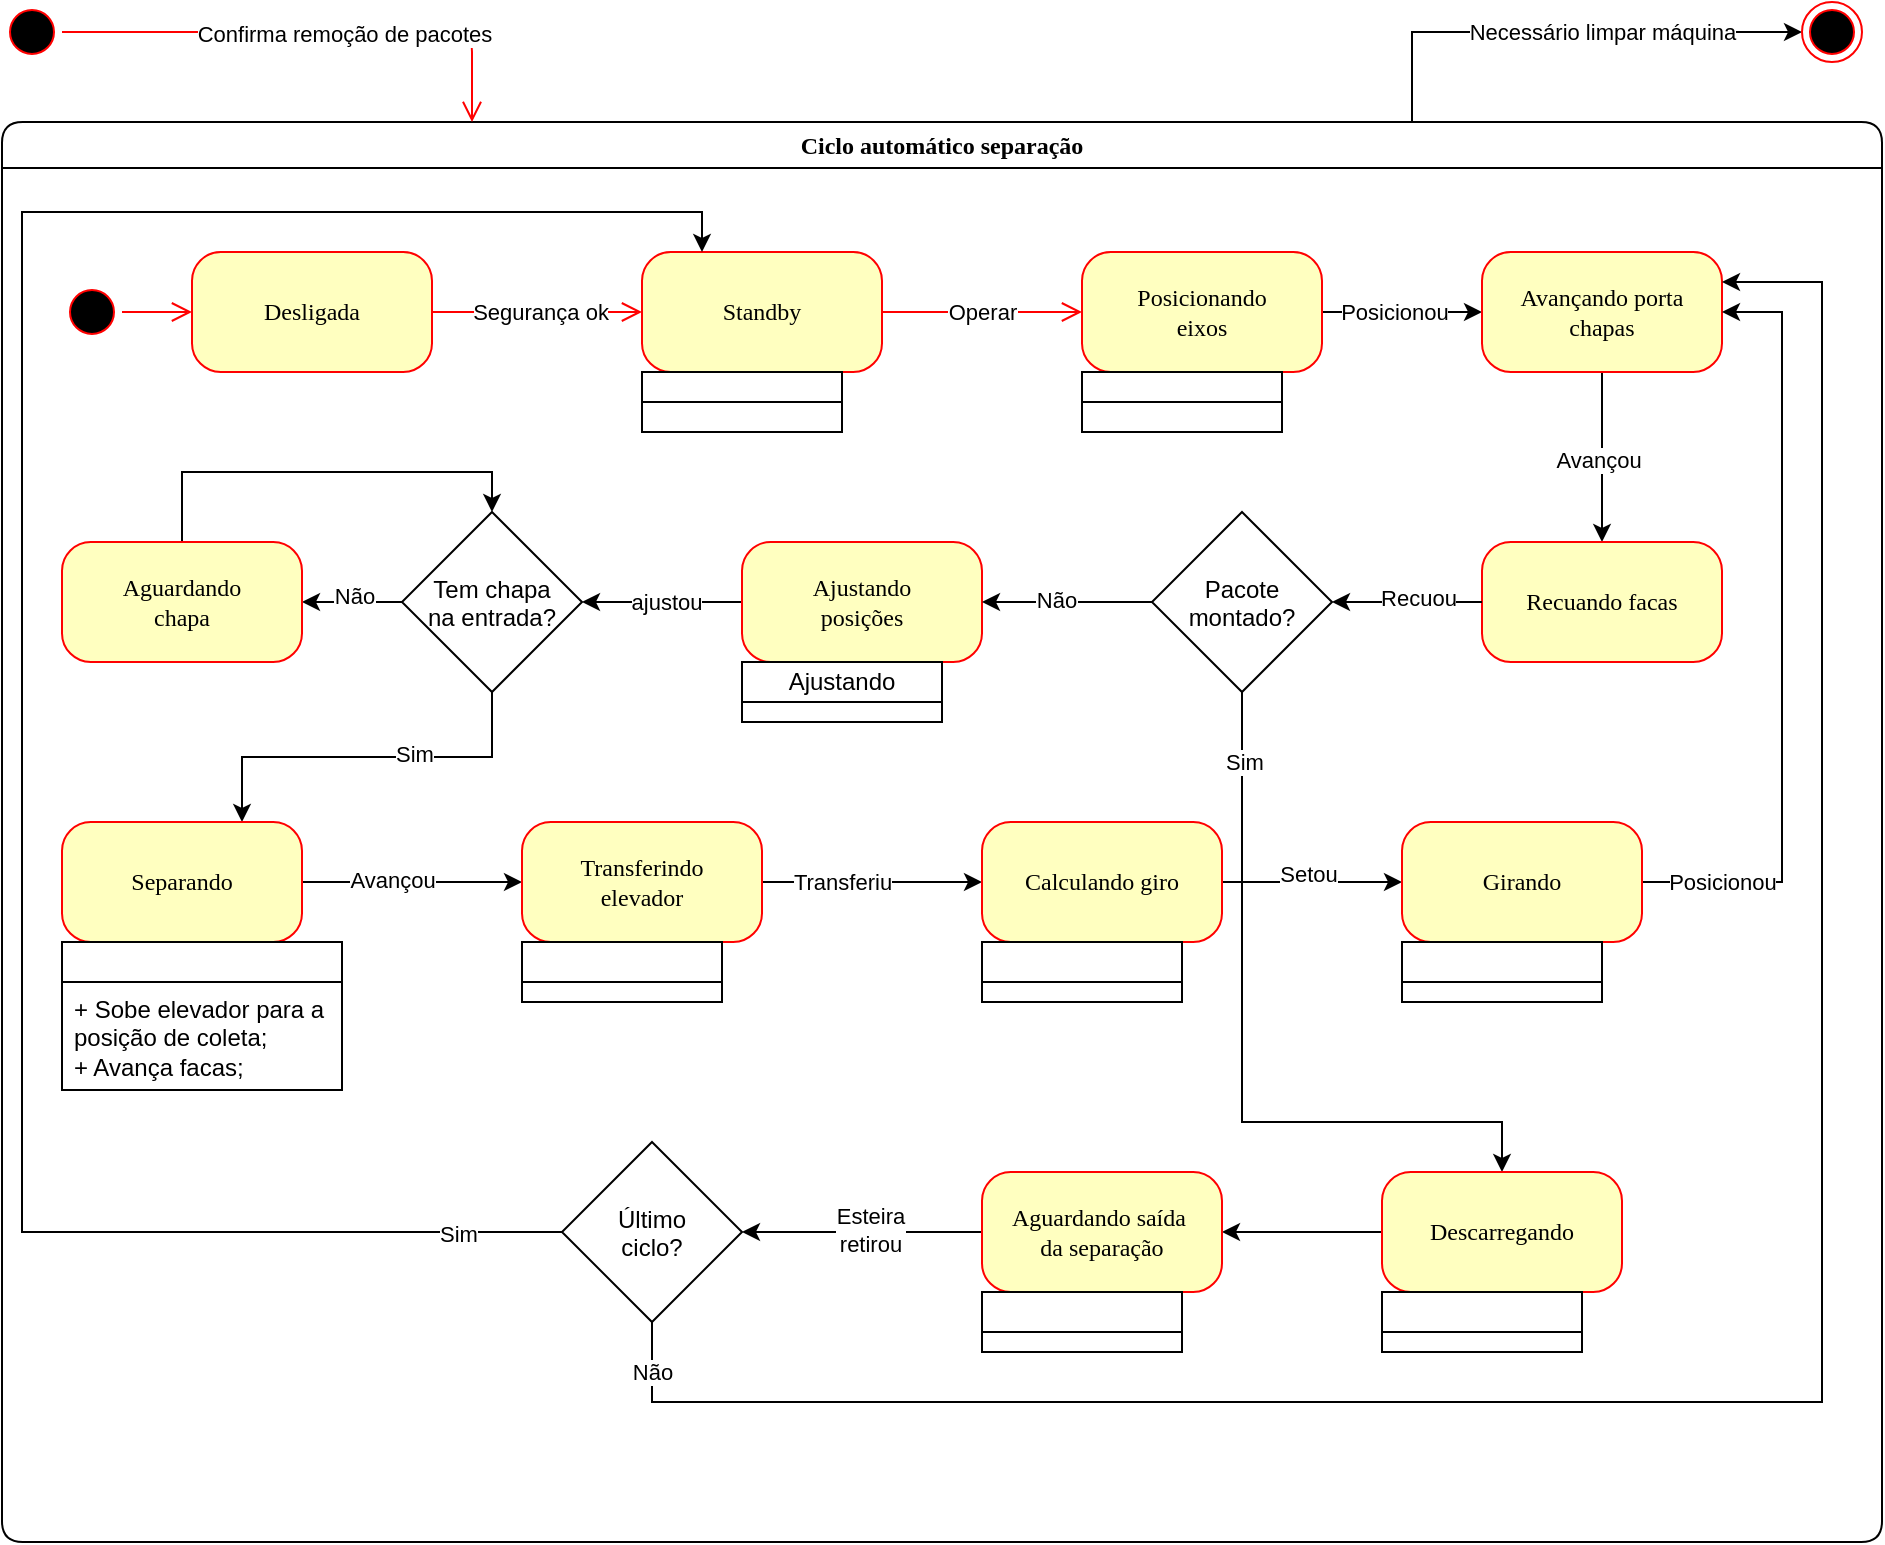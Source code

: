 <mxfile version="24.2.2" type="github" pages="3">
  <diagram name="Separação" id="58cdce13-f638-feb5-8d6f-7d28b1aa9fa0">
    <mxGraphModel dx="1674" dy="780" grid="1" gridSize="10" guides="1" tooltips="1" connect="1" arrows="1" fold="1" page="1" pageScale="1" pageWidth="1100" pageHeight="850" background="none" math="0" shadow="0">
      <root>
        <mxCell id="0" />
        <mxCell id="1" parent="0" />
        <mxCell id="382b91b5511bd0f7-1" value="" style="ellipse;html=1;shape=startState;fillColor=#000000;strokeColor=#ff0000;rounded=1;shadow=0;comic=0;labelBackgroundColor=none;fontFamily=Verdana;fontSize=12;fontColor=#000000;align=center;direction=south;" parent="1" vertex="1">
          <mxGeometry x="20" y="20" width="30" height="30" as="geometry" />
        </mxCell>
        <mxCell id="jEQ9bqi1bXGEA216Gn8D-32" style="edgeStyle=orthogonalEdgeStyle;rounded=0;orthogonalLoop=1;jettySize=auto;html=1;exitX=0.75;exitY=0;exitDx=0;exitDy=0;entryX=0;entryY=0.5;entryDx=0;entryDy=0;" edge="1" parent="1" source="2a3bc250acf0617d-7" target="24f968d109e7d6b4-3">
          <mxGeometry relative="1" as="geometry" />
        </mxCell>
        <mxCell id="jEQ9bqi1bXGEA216Gn8D-33" value="Necessário limpar máquina" style="edgeLabel;html=1;align=center;verticalAlign=middle;resizable=0;points=[];" vertex="1" connectable="0" parent="jEQ9bqi1bXGEA216Gn8D-32">
          <mxGeometry x="-0.258" y="2" relative="1" as="geometry">
            <mxPoint x="51" y="2" as="offset" />
          </mxGeometry>
        </mxCell>
        <mxCell id="2a3bc250acf0617d-7" value="Ciclo automático separação" style="swimlane;whiteSpace=wrap;html=1;rounded=1;shadow=0;comic=0;labelBackgroundColor=none;strokeWidth=1;fontFamily=Verdana;fontSize=12;align=center;" parent="1" vertex="1">
          <mxGeometry x="20" y="80" width="940" height="710" as="geometry" />
        </mxCell>
        <mxCell id="3cde6dad864a17aa-10" style="edgeStyle=elbowEdgeStyle;html=1;labelBackgroundColor=none;endArrow=open;endSize=8;strokeColor=#ff0000;fontFamily=Verdana;fontSize=12;align=left;" parent="2a3bc250acf0617d-7" source="382b91b5511bd0f7-8" target="3cde6dad864a17aa-1" edge="1">
          <mxGeometry relative="1" as="geometry" />
        </mxCell>
        <mxCell id="SFfb35-ShU-kt1pV6KI9-8" value="Segurança ok" style="edgeLabel;html=1;align=center;verticalAlign=middle;resizable=0;points=[];" parent="3cde6dad864a17aa-10" vertex="1" connectable="0">
          <mxGeometry x="0.12" y="1" relative="1" as="geometry">
            <mxPoint x="-5" y="1" as="offset" />
          </mxGeometry>
        </mxCell>
        <mxCell id="382b91b5511bd0f7-8" value="Desligada" style="rounded=1;whiteSpace=wrap;html=1;arcSize=24;fillColor=#ffffc0;strokeColor=#ff0000;shadow=0;comic=0;labelBackgroundColor=none;fontFamily=Verdana;fontSize=12;fontColor=#000000;align=center;" parent="2a3bc250acf0617d-7" vertex="1">
          <mxGeometry x="95" y="65" width="120" height="60" as="geometry" />
        </mxCell>
        <mxCell id="3cde6dad864a17aa-9" style="edgeStyle=elbowEdgeStyle;html=1;labelBackgroundColor=none;endArrow=open;endSize=8;strokeColor=#ff0000;fontFamily=Verdana;fontSize=12;align=left;" parent="2a3bc250acf0617d-7" source="2a3bc250acf0617d-3" target="382b91b5511bd0f7-8" edge="1">
          <mxGeometry relative="1" as="geometry" />
        </mxCell>
        <mxCell id="2a3bc250acf0617d-3" value="" style="ellipse;html=1;shape=startState;fillColor=#000000;strokeColor=#ff0000;rounded=1;shadow=0;comic=0;labelBackgroundColor=none;fontFamily=Verdana;fontSize=12;fontColor=#000000;align=center;direction=south;" parent="2a3bc250acf0617d-7" vertex="1">
          <mxGeometry x="30" y="80" width="30" height="30" as="geometry" />
        </mxCell>
        <mxCell id="3cde6dad864a17aa-11" style="edgeStyle=elbowEdgeStyle;html=1;labelBackgroundColor=none;endArrow=open;endSize=8;strokeColor=#ff0000;fontFamily=Verdana;fontSize=12;align=left;" parent="2a3bc250acf0617d-7" source="3cde6dad864a17aa-1" target="3cde6dad864a17aa-2" edge="1">
          <mxGeometry relative="1" as="geometry" />
        </mxCell>
        <mxCell id="SFfb35-ShU-kt1pV6KI9-13" value="Operar" style="edgeLabel;html=1;align=center;verticalAlign=middle;resizable=0;points=[];" parent="3cde6dad864a17aa-11" vertex="1" connectable="0">
          <mxGeometry x="-0.343" y="-1" relative="1" as="geometry">
            <mxPoint x="17" y="-1" as="offset" />
          </mxGeometry>
        </mxCell>
        <mxCell id="3cde6dad864a17aa-1" value="Standby" style="rounded=1;whiteSpace=wrap;html=1;arcSize=24;fillColor=#ffffc0;strokeColor=#ff0000;shadow=0;comic=0;labelBackgroundColor=none;fontFamily=Verdana;fontSize=12;fontColor=#000000;align=center;" parent="2a3bc250acf0617d-7" vertex="1">
          <mxGeometry x="320" y="65" width="120" height="60" as="geometry" />
        </mxCell>
        <mxCell id="SFfb35-ShU-kt1pV6KI9-29" value="" style="edgeStyle=orthogonalEdgeStyle;rounded=0;orthogonalLoop=1;jettySize=auto;html=1;" parent="2a3bc250acf0617d-7" source="3cde6dad864a17aa-2" target="SFfb35-ShU-kt1pV6KI9-28" edge="1">
          <mxGeometry relative="1" as="geometry" />
        </mxCell>
        <mxCell id="SFfb35-ShU-kt1pV6KI9-30" value="Text" style="edgeLabel;html=1;align=center;verticalAlign=middle;resizable=0;points=[];" parent="SFfb35-ShU-kt1pV6KI9-29" vertex="1" connectable="0">
          <mxGeometry x="-0.16" y="-1" relative="1" as="geometry">
            <mxPoint as="offset" />
          </mxGeometry>
        </mxCell>
        <mxCell id="SFfb35-ShU-kt1pV6KI9-43" value="Posicionou" style="edgeLabel;html=1;align=center;verticalAlign=middle;resizable=0;points=[];" parent="SFfb35-ShU-kt1pV6KI9-29" vertex="1" connectable="0">
          <mxGeometry x="-0.11" relative="1" as="geometry">
            <mxPoint as="offset" />
          </mxGeometry>
        </mxCell>
        <mxCell id="3cde6dad864a17aa-2" value="Posicionando&lt;div&gt;eixos&lt;/div&gt;" style="rounded=1;whiteSpace=wrap;html=1;arcSize=24;fillColor=#ffffc0;strokeColor=#ff0000;shadow=0;comic=0;labelBackgroundColor=none;fontFamily=Verdana;fontSize=12;fontColor=#000000;align=center;" parent="2a3bc250acf0617d-7" vertex="1">
          <mxGeometry x="540" y="65" width="120" height="60" as="geometry" />
        </mxCell>
        <mxCell id="SFfb35-ShU-kt1pV6KI9-22" value="" style="swimlane;fontStyle=0;childLayout=stackLayout;horizontal=1;startSize=15;fillColor=none;horizontalStack=0;resizeParent=1;resizeParentMax=0;resizeLast=0;collapsible=1;marginBottom=0;whiteSpace=wrap;html=1;" parent="2a3bc250acf0617d-7" vertex="1" collapsed="1">
          <mxGeometry x="320" y="125" width="100" height="30" as="geometry">
            <mxRectangle x="320" y="125" width="210" height="69" as="alternateBounds" />
          </mxGeometry>
        </mxCell>
        <mxCell id="SFfb35-ShU-kt1pV6KI9-23" value="+ atualiza o tamanho da separação;&lt;div&gt;+ atualiza a quantidade de giros;&lt;/div&gt;" style="text;strokeColor=none;fillColor=none;align=left;verticalAlign=top;spacingLeft=4;spacingRight=4;overflow=hidden;rotatable=0;points=[[0,0.5],[1,0.5]];portConstraint=eastwest;whiteSpace=wrap;html=1;" parent="SFfb35-ShU-kt1pV6KI9-22" vertex="1">
          <mxGeometry y="15" width="210" height="54" as="geometry" />
        </mxCell>
        <mxCell id="SFfb35-ShU-kt1pV6KI9-26" value="" style="swimlane;fontStyle=0;childLayout=stackLayout;horizontal=1;startSize=15;fillColor=none;horizontalStack=0;resizeParent=1;resizeParentMax=0;resizeLast=0;collapsible=1;marginBottom=0;whiteSpace=wrap;html=1;" parent="2a3bc250acf0617d-7" vertex="1" collapsed="1">
          <mxGeometry x="540" y="125" width="100" height="30" as="geometry">
            <mxRectangle x="540" y="125" width="140" height="69" as="alternateBounds" />
          </mxGeometry>
        </mxCell>
        <mxCell id="SFfb35-ShU-kt1pV6KI9-27" value="+ posiciona o giro;&lt;div&gt;+ posiciona o elevador;&lt;/div&gt;" style="text;strokeColor=none;fillColor=none;align=left;verticalAlign=top;spacingLeft=4;spacingRight=4;overflow=hidden;rotatable=0;points=[[0,0.5],[1,0.5]];portConstraint=eastwest;whiteSpace=wrap;html=1;" parent="SFfb35-ShU-kt1pV6KI9-26" vertex="1">
          <mxGeometry y="15" width="140" height="54" as="geometry" />
        </mxCell>
        <mxCell id="SFfb35-ShU-kt1pV6KI9-32" value="" style="edgeStyle=orthogonalEdgeStyle;rounded=0;orthogonalLoop=1;jettySize=auto;html=1;" parent="2a3bc250acf0617d-7" source="SFfb35-ShU-kt1pV6KI9-28" target="SFfb35-ShU-kt1pV6KI9-31" edge="1">
          <mxGeometry relative="1" as="geometry" />
        </mxCell>
        <mxCell id="SFfb35-ShU-kt1pV6KI9-33" value="Avançou" style="edgeLabel;html=1;align=center;verticalAlign=middle;resizable=0;points=[];" parent="SFfb35-ShU-kt1pV6KI9-32" vertex="1" connectable="0">
          <mxGeometry x="0.04" y="-2" relative="1" as="geometry">
            <mxPoint as="offset" />
          </mxGeometry>
        </mxCell>
        <mxCell id="SFfb35-ShU-kt1pV6KI9-28" value="Avançando porta&lt;div&gt;chapas&lt;/div&gt;" style="rounded=1;whiteSpace=wrap;html=1;arcSize=24;fillColor=#ffffc0;strokeColor=#ff0000;shadow=0;comic=0;labelBackgroundColor=none;fontFamily=Verdana;fontSize=12;fontColor=#000000;align=center;" parent="2a3bc250acf0617d-7" vertex="1">
          <mxGeometry x="740" y="65" width="120" height="60" as="geometry" />
        </mxCell>
        <mxCell id="SFfb35-ShU-kt1pV6KI9-31" value="Recuando facas" style="rounded=1;whiteSpace=wrap;html=1;arcSize=24;fillColor=#ffffc0;strokeColor=#ff0000;shadow=0;comic=0;labelBackgroundColor=none;fontFamily=Verdana;fontSize=12;fontColor=#000000;align=center;" parent="2a3bc250acf0617d-7" vertex="1">
          <mxGeometry x="740" y="210" width="120" height="60" as="geometry" />
        </mxCell>
        <mxCell id="SFfb35-ShU-kt1pV6KI9-48" value="" style="edgeStyle=orthogonalEdgeStyle;rounded=0;orthogonalLoop=1;jettySize=auto;html=1;" parent="2a3bc250acf0617d-7" source="SFfb35-ShU-kt1pV6KI9-34" target="SFfb35-ShU-kt1pV6KI9-47" edge="1">
          <mxGeometry relative="1" as="geometry" />
        </mxCell>
        <mxCell id="SFfb35-ShU-kt1pV6KI9-49" value="ajustou" style="edgeLabel;html=1;align=center;verticalAlign=middle;resizable=0;points=[];" parent="SFfb35-ShU-kt1pV6KI9-48" vertex="1" connectable="0">
          <mxGeometry x="-0.04" relative="1" as="geometry">
            <mxPoint as="offset" />
          </mxGeometry>
        </mxCell>
        <mxCell id="SFfb35-ShU-kt1pV6KI9-34" value="Ajustando&lt;div&gt;posições&lt;/div&gt;" style="rounded=1;whiteSpace=wrap;html=1;arcSize=24;fillColor=#ffffc0;strokeColor=#ff0000;shadow=0;comic=0;labelBackgroundColor=none;fontFamily=Verdana;fontSize=12;fontColor=#000000;align=center;" parent="2a3bc250acf0617d-7" vertex="1">
          <mxGeometry x="370" y="210" width="120" height="60" as="geometry" />
        </mxCell>
        <mxCell id="SFfb35-ShU-kt1pV6KI9-38" value="" style="edgeStyle=orthogonalEdgeStyle;rounded=0;orthogonalLoop=1;jettySize=auto;html=1;" parent="2a3bc250acf0617d-7" source="SFfb35-ShU-kt1pV6KI9-31" target="SFfb35-ShU-kt1pV6KI9-35" edge="1">
          <mxGeometry relative="1" as="geometry">
            <mxPoint x="840" y="710" as="sourcePoint" />
            <mxPoint x="360" y="715" as="targetPoint" />
          </mxGeometry>
        </mxCell>
        <mxCell id="SFfb35-ShU-kt1pV6KI9-53" value="Recuou" style="edgeLabel;html=1;align=center;verticalAlign=middle;resizable=0;points=[];" parent="SFfb35-ShU-kt1pV6KI9-38" vertex="1" connectable="0">
          <mxGeometry x="-0.152" y="-2" relative="1" as="geometry">
            <mxPoint as="offset" />
          </mxGeometry>
        </mxCell>
        <mxCell id="SFfb35-ShU-kt1pV6KI9-42" value="" style="edgeStyle=orthogonalEdgeStyle;rounded=0;orthogonalLoop=1;jettySize=auto;html=1;" parent="2a3bc250acf0617d-7" source="SFfb35-ShU-kt1pV6KI9-35" target="SFfb35-ShU-kt1pV6KI9-34" edge="1">
          <mxGeometry relative="1" as="geometry" />
        </mxCell>
        <mxCell id="SFfb35-ShU-kt1pV6KI9-44" value="Não" style="edgeLabel;html=1;align=center;verticalAlign=middle;resizable=0;points=[];" parent="SFfb35-ShU-kt1pV6KI9-42" vertex="1" connectable="0">
          <mxGeometry x="0.139" y="-1" relative="1" as="geometry">
            <mxPoint as="offset" />
          </mxGeometry>
        </mxCell>
        <mxCell id="jEQ9bqi1bXGEA216Gn8D-20" style="edgeStyle=orthogonalEdgeStyle;rounded=0;orthogonalLoop=1;jettySize=auto;html=1;exitX=0.5;exitY=1;exitDx=0;exitDy=0;entryX=0.5;entryY=0;entryDx=0;entryDy=0;" edge="1" parent="2a3bc250acf0617d-7" source="SFfb35-ShU-kt1pV6KI9-35" target="jEQ9bqi1bXGEA216Gn8D-15">
          <mxGeometry relative="1" as="geometry">
            <Array as="points">
              <mxPoint x="620" y="500" />
              <mxPoint x="750" y="500" />
            </Array>
          </mxGeometry>
        </mxCell>
        <mxCell id="jEQ9bqi1bXGEA216Gn8D-21" value="Sim" style="edgeLabel;html=1;align=center;verticalAlign=middle;resizable=0;points=[];" vertex="1" connectable="0" parent="jEQ9bqi1bXGEA216Gn8D-20">
          <mxGeometry x="-0.814" y="1" relative="1" as="geometry">
            <mxPoint as="offset" />
          </mxGeometry>
        </mxCell>
        <mxCell id="SFfb35-ShU-kt1pV6KI9-35" value="Pacote&#xa;montado?" style="rhombus;" parent="2a3bc250acf0617d-7" vertex="1">
          <mxGeometry x="575" y="195" width="90" height="90" as="geometry" />
        </mxCell>
        <mxCell id="SFfb35-ShU-kt1pV6KI9-45" value="Ajustando" style="swimlane;fontStyle=0;childLayout=stackLayout;horizontal=1;startSize=20;fillColor=none;horizontalStack=0;resizeParent=1;resizeParentMax=0;resizeLast=0;collapsible=1;marginBottom=0;whiteSpace=wrap;html=1;" parent="2a3bc250acf0617d-7" vertex="1" collapsed="1">
          <mxGeometry x="370" y="270" width="100" height="30" as="geometry">
            <mxRectangle x="370" y="270" width="150" height="74" as="alternateBounds" />
          </mxGeometry>
        </mxCell>
        <mxCell id="SFfb35-ShU-kt1pV6KI9-46" value="+ posiciona o elevador na posição de giro;&lt;div&gt;+ posiciona a separação;&lt;/div&gt;" style="text;strokeColor=none;fillColor=none;align=left;verticalAlign=top;spacingLeft=4;spacingRight=4;overflow=hidden;rotatable=0;points=[[0,0.5],[1,0.5]];portConstraint=eastwest;whiteSpace=wrap;html=1;" parent="SFfb35-ShU-kt1pV6KI9-45" vertex="1">
          <mxGeometry y="20" width="150" height="54" as="geometry" />
        </mxCell>
        <mxCell id="SFfb35-ShU-kt1pV6KI9-58" value="" style="edgeStyle=orthogonalEdgeStyle;rounded=0;orthogonalLoop=1;jettySize=auto;html=1;" parent="2a3bc250acf0617d-7" source="SFfb35-ShU-kt1pV6KI9-47" target="SFfb35-ShU-kt1pV6KI9-57" edge="1">
          <mxGeometry relative="1" as="geometry" />
        </mxCell>
        <mxCell id="SFfb35-ShU-kt1pV6KI9-59" value="Não" style="edgeLabel;html=1;align=center;verticalAlign=middle;resizable=0;points=[];" parent="SFfb35-ShU-kt1pV6KI9-58" vertex="1" connectable="0">
          <mxGeometry x="-0.048" y="-3" relative="1" as="geometry">
            <mxPoint as="offset" />
          </mxGeometry>
        </mxCell>
        <mxCell id="SFfb35-ShU-kt1pV6KI9-60" style="edgeStyle=orthogonalEdgeStyle;rounded=0;orthogonalLoop=1;jettySize=auto;html=1;exitX=0.5;exitY=1;exitDx=0;exitDy=0;entryX=0.75;entryY=0;entryDx=0;entryDy=0;" parent="2a3bc250acf0617d-7" source="SFfb35-ShU-kt1pV6KI9-47" target="SFfb35-ShU-kt1pV6KI9-54" edge="1">
          <mxGeometry relative="1" as="geometry" />
        </mxCell>
        <mxCell id="SFfb35-ShU-kt1pV6KI9-61" value="Sim" style="edgeLabel;html=1;align=center;verticalAlign=middle;resizable=0;points=[];" parent="SFfb35-ShU-kt1pV6KI9-60" vertex="1" connectable="0">
          <mxGeometry x="-0.249" y="-2" relative="1" as="geometry">
            <mxPoint as="offset" />
          </mxGeometry>
        </mxCell>
        <mxCell id="SFfb35-ShU-kt1pV6KI9-47" value="Tem chapa&#xa;na entrada?" style="rhombus;" parent="2a3bc250acf0617d-7" vertex="1">
          <mxGeometry x="200" y="195" width="90" height="90" as="geometry" />
        </mxCell>
        <mxCell id="SFfb35-ShU-kt1pV6KI9-66" value="" style="edgeStyle=orthogonalEdgeStyle;rounded=0;orthogonalLoop=1;jettySize=auto;html=1;" parent="2a3bc250acf0617d-7" source="SFfb35-ShU-kt1pV6KI9-54" target="SFfb35-ShU-kt1pV6KI9-65" edge="1">
          <mxGeometry relative="1" as="geometry" />
        </mxCell>
        <mxCell id="SFfb35-ShU-kt1pV6KI9-69" value="Avançou" style="edgeLabel;html=1;align=center;verticalAlign=middle;resizable=0;points=[];" parent="SFfb35-ShU-kt1pV6KI9-66" vertex="1" connectable="0">
          <mxGeometry x="-0.178" y="1" relative="1" as="geometry">
            <mxPoint as="offset" />
          </mxGeometry>
        </mxCell>
        <mxCell id="SFfb35-ShU-kt1pV6KI9-54" value="Separando" style="rounded=1;whiteSpace=wrap;html=1;arcSize=24;fillColor=#ffffc0;strokeColor=#ff0000;shadow=0;comic=0;labelBackgroundColor=none;fontFamily=Verdana;fontSize=12;fontColor=#000000;align=center;" parent="2a3bc250acf0617d-7" vertex="1">
          <mxGeometry x="30" y="350" width="120" height="60" as="geometry" />
        </mxCell>
        <mxCell id="SFfb35-ShU-kt1pV6KI9-62" style="edgeStyle=orthogonalEdgeStyle;rounded=0;orthogonalLoop=1;jettySize=auto;html=1;exitX=0.5;exitY=0;exitDx=0;exitDy=0;entryX=0.5;entryY=0;entryDx=0;entryDy=0;" parent="2a3bc250acf0617d-7" source="SFfb35-ShU-kt1pV6KI9-57" target="SFfb35-ShU-kt1pV6KI9-47" edge="1">
          <mxGeometry relative="1" as="geometry" />
        </mxCell>
        <mxCell id="SFfb35-ShU-kt1pV6KI9-57" value="Aguardando&lt;div&gt;chapa&lt;/div&gt;" style="rounded=1;whiteSpace=wrap;html=1;arcSize=24;fillColor=#ffffc0;strokeColor=#ff0000;shadow=0;comic=0;labelBackgroundColor=none;fontFamily=Verdana;fontSize=12;fontColor=#000000;align=center;" parent="2a3bc250acf0617d-7" vertex="1">
          <mxGeometry x="30" y="210" width="120" height="60" as="geometry" />
        </mxCell>
        <mxCell id="jEQ9bqi1bXGEA216Gn8D-2" value="" style="edgeStyle=orthogonalEdgeStyle;rounded=0;orthogonalLoop=1;jettySize=auto;html=1;" edge="1" parent="2a3bc250acf0617d-7" source="SFfb35-ShU-kt1pV6KI9-65" target="jEQ9bqi1bXGEA216Gn8D-1">
          <mxGeometry relative="1" as="geometry" />
        </mxCell>
        <mxCell id="jEQ9bqi1bXGEA216Gn8D-3" value="Transferiu" style="edgeLabel;html=1;align=center;verticalAlign=middle;resizable=0;points=[];" vertex="1" connectable="0" parent="jEQ9bqi1bXGEA216Gn8D-2">
          <mxGeometry x="-0.273" relative="1" as="geometry">
            <mxPoint as="offset" />
          </mxGeometry>
        </mxCell>
        <mxCell id="SFfb35-ShU-kt1pV6KI9-65" value="Transferindo&lt;div&gt;elevador&lt;/div&gt;" style="rounded=1;whiteSpace=wrap;html=1;arcSize=24;fillColor=#ffffc0;strokeColor=#ff0000;shadow=0;comic=0;labelBackgroundColor=none;fontFamily=Verdana;fontSize=12;fontColor=#000000;align=center;" parent="2a3bc250acf0617d-7" vertex="1">
          <mxGeometry x="260" y="350" width="120" height="60" as="geometry" />
        </mxCell>
        <mxCell id="SFfb35-ShU-kt1pV6KI9-70" value="" style="swimlane;fontStyle=0;childLayout=stackLayout;horizontal=1;startSize=20;fillColor=none;horizontalStack=0;resizeParent=1;resizeParentMax=0;resizeLast=0;collapsible=1;marginBottom=0;whiteSpace=wrap;html=1;" parent="2a3bc250acf0617d-7" vertex="1" collapsed="1">
          <mxGeometry x="260" y="410" width="100" height="30" as="geometry">
            <mxRectangle x="260" y="410" width="140" height="74" as="alternateBounds" />
          </mxGeometry>
        </mxCell>
        <mxCell id="SFfb35-ShU-kt1pV6KI9-71" value="+ Abre porta de chapas;&lt;div&gt;+ conta separações feitas;&lt;/div&gt;" style="text;strokeColor=none;fillColor=none;align=left;verticalAlign=top;spacingLeft=4;spacingRight=4;overflow=hidden;rotatable=0;points=[[0,0.5],[1,0.5]];portConstraint=eastwest;whiteSpace=wrap;html=1;" parent="SFfb35-ShU-kt1pV6KI9-70" vertex="1">
          <mxGeometry y="20" width="140" height="54" as="geometry" />
        </mxCell>
        <mxCell id="jEQ9bqi1bXGEA216Gn8D-7" value="" style="edgeStyle=orthogonalEdgeStyle;rounded=0;orthogonalLoop=1;jettySize=auto;html=1;" edge="1" parent="2a3bc250acf0617d-7" source="jEQ9bqi1bXGEA216Gn8D-1" target="jEQ9bqi1bXGEA216Gn8D-6">
          <mxGeometry relative="1" as="geometry" />
        </mxCell>
        <mxCell id="jEQ9bqi1bXGEA216Gn8D-8" value="Setou" style="edgeLabel;html=1;align=center;verticalAlign=middle;resizable=0;points=[];" vertex="1" connectable="0" parent="jEQ9bqi1bXGEA216Gn8D-7">
          <mxGeometry x="-0.044" y="4" relative="1" as="geometry">
            <mxPoint as="offset" />
          </mxGeometry>
        </mxCell>
        <mxCell id="jEQ9bqi1bXGEA216Gn8D-1" value="Calculando giro" style="rounded=1;whiteSpace=wrap;html=1;arcSize=24;fillColor=#ffffc0;strokeColor=#ff0000;shadow=0;comic=0;labelBackgroundColor=none;fontFamily=Verdana;fontSize=12;fontColor=#000000;align=center;" vertex="1" parent="2a3bc250acf0617d-7">
          <mxGeometry x="490" y="350" width="120" height="60" as="geometry" />
        </mxCell>
        <mxCell id="jEQ9bqi1bXGEA216Gn8D-4" value="" style="swimlane;fontStyle=0;childLayout=stackLayout;horizontal=1;startSize=20;fillColor=none;horizontalStack=0;resizeParent=1;resizeParentMax=0;resizeLast=0;collapsible=1;marginBottom=0;whiteSpace=wrap;html=1;" vertex="1" collapsed="1" parent="2a3bc250acf0617d-7">
          <mxGeometry x="490" y="410" width="100" height="30" as="geometry">
            <mxRectangle x="490" y="410" width="130" height="74" as="alternateBounds" />
          </mxGeometry>
        </mxCell>
        <mxCell id="jEQ9bqi1bXGEA216Gn8D-5" value="+ Seta posição para o eixo do giro;" style="text;strokeColor=none;fillColor=none;align=left;verticalAlign=top;spacingLeft=4;spacingRight=4;overflow=hidden;rotatable=0;points=[[0,0.5],[1,0.5]];portConstraint=eastwest;whiteSpace=wrap;html=1;" vertex="1" parent="jEQ9bqi1bXGEA216Gn8D-4">
          <mxGeometry y="20" width="130" height="54" as="geometry" />
        </mxCell>
        <mxCell id="jEQ9bqi1bXGEA216Gn8D-13" style="edgeStyle=orthogonalEdgeStyle;rounded=0;orthogonalLoop=1;jettySize=auto;html=1;exitX=1;exitY=0.5;exitDx=0;exitDy=0;entryX=1;entryY=0.5;entryDx=0;entryDy=0;" edge="1" parent="2a3bc250acf0617d-7" source="jEQ9bqi1bXGEA216Gn8D-6" target="SFfb35-ShU-kt1pV6KI9-28">
          <mxGeometry relative="1" as="geometry">
            <Array as="points">
              <mxPoint x="890" y="380" />
              <mxPoint x="890" y="95" />
            </Array>
          </mxGeometry>
        </mxCell>
        <mxCell id="jEQ9bqi1bXGEA216Gn8D-14" value="Posicionou" style="edgeLabel;html=1;align=center;verticalAlign=middle;resizable=0;points=[];" vertex="1" connectable="0" parent="jEQ9bqi1bXGEA216Gn8D-13">
          <mxGeometry x="-0.86" y="-1" relative="1" as="geometry">
            <mxPoint x="13" y="-1" as="offset" />
          </mxGeometry>
        </mxCell>
        <mxCell id="jEQ9bqi1bXGEA216Gn8D-6" value="Girando" style="rounded=1;whiteSpace=wrap;html=1;arcSize=24;fillColor=#ffffc0;strokeColor=#ff0000;shadow=0;comic=0;labelBackgroundColor=none;fontFamily=Verdana;fontSize=12;fontColor=#000000;align=center;" vertex="1" parent="2a3bc250acf0617d-7">
          <mxGeometry x="700" y="350" width="120" height="60" as="geometry" />
        </mxCell>
        <mxCell id="jEQ9bqi1bXGEA216Gn8D-9" value="" style="swimlane;fontStyle=0;childLayout=stackLayout;horizontal=1;startSize=20;fillColor=none;horizontalStack=0;resizeParent=1;resizeParentMax=0;resizeLast=0;collapsible=1;marginBottom=0;whiteSpace=wrap;html=1;" vertex="1" collapsed="1" parent="2a3bc250acf0617d-7">
          <mxGeometry x="700" y="410" width="100" height="30" as="geometry">
            <mxRectangle x="700" y="410" width="150" height="90" as="alternateBounds" />
          </mxGeometry>
        </mxCell>
        <mxCell id="jEQ9bqi1bXGEA216Gn8D-10" value="+ Desce elevador para a posição de trabalho (giro);&lt;div&gt;+ Gira se o pacote não estiver finalizado;&lt;/div&gt;" style="text;strokeColor=none;fillColor=none;align=left;verticalAlign=top;spacingLeft=4;spacingRight=4;overflow=hidden;rotatable=0;points=[[0,0.5],[1,0.5]];portConstraint=eastwest;whiteSpace=wrap;html=1;" vertex="1" parent="jEQ9bqi1bXGEA216Gn8D-9">
          <mxGeometry y="20" width="150" height="70" as="geometry" />
        </mxCell>
        <mxCell id="jEQ9bqi1bXGEA216Gn8D-22" value="" style="edgeStyle=orthogonalEdgeStyle;rounded=0;orthogonalLoop=1;jettySize=auto;html=1;" edge="1" parent="2a3bc250acf0617d-7" source="jEQ9bqi1bXGEA216Gn8D-15" target="jEQ9bqi1bXGEA216Gn8D-18">
          <mxGeometry relative="1" as="geometry" />
        </mxCell>
        <mxCell id="jEQ9bqi1bXGEA216Gn8D-15" value="Descarregando" style="rounded=1;whiteSpace=wrap;html=1;arcSize=24;fillColor=#ffffc0;strokeColor=#ff0000;shadow=0;comic=0;labelBackgroundColor=none;fontFamily=Verdana;fontSize=12;fontColor=#000000;align=center;" vertex="1" parent="2a3bc250acf0617d-7">
          <mxGeometry x="690" y="525" width="120" height="60" as="geometry" />
        </mxCell>
        <mxCell id="jEQ9bqi1bXGEA216Gn8D-16" value="" style="swimlane;fontStyle=0;childLayout=stackLayout;horizontal=1;startSize=20;fillColor=none;horizontalStack=0;resizeParent=1;resizeParentMax=0;resizeLast=0;collapsible=1;marginBottom=0;whiteSpace=wrap;html=1;" vertex="1" collapsed="1" parent="2a3bc250acf0617d-7">
          <mxGeometry x="690" y="585" width="100" height="30" as="geometry">
            <mxRectangle x="690" y="585" width="150" height="120" as="alternateBounds" />
          </mxGeometry>
        </mxCell>
        <mxCell id="jEQ9bqi1bXGEA216Gn8D-17" value="+ Gira para a posição inicial;&lt;br&gt;&lt;div&gt;+ Desce pacote para a esteira;&lt;/div&gt;&lt;div&gt;+ Ajusta o esixo de separação&lt;/div&gt;" style="text;strokeColor=none;fillColor=none;align=left;verticalAlign=top;spacingLeft=4;spacingRight=4;overflow=hidden;rotatable=0;points=[[0,0.5],[1,0.5]];portConstraint=eastwest;whiteSpace=wrap;html=1;" vertex="1" parent="jEQ9bqi1bXGEA216Gn8D-16">
          <mxGeometry y="20" width="150" height="100" as="geometry" />
        </mxCell>
        <mxCell id="jEQ9bqi1bXGEA216Gn8D-26" value="" style="edgeStyle=orthogonalEdgeStyle;rounded=0;orthogonalLoop=1;jettySize=auto;html=1;" edge="1" parent="2a3bc250acf0617d-7" source="jEQ9bqi1bXGEA216Gn8D-18" target="jEQ9bqi1bXGEA216Gn8D-25">
          <mxGeometry relative="1" as="geometry" />
        </mxCell>
        <mxCell id="jEQ9bqi1bXGEA216Gn8D-27" value="Esteira&lt;div&gt;retirou&lt;/div&gt;" style="edgeLabel;html=1;align=center;verticalAlign=middle;resizable=0;points=[];" vertex="1" connectable="0" parent="jEQ9bqi1bXGEA216Gn8D-26">
          <mxGeometry x="-0.067" y="-1" relative="1" as="geometry">
            <mxPoint as="offset" />
          </mxGeometry>
        </mxCell>
        <mxCell id="jEQ9bqi1bXGEA216Gn8D-18" value="Aguardando saída&amp;nbsp;&lt;div&gt;da separação&lt;/div&gt;" style="rounded=1;whiteSpace=wrap;html=1;arcSize=24;fillColor=#ffffc0;strokeColor=#ff0000;shadow=0;comic=0;labelBackgroundColor=none;fontFamily=Verdana;fontSize=12;fontColor=#000000;align=center;" vertex="1" parent="2a3bc250acf0617d-7">
          <mxGeometry x="490" y="525" width="120" height="60" as="geometry" />
        </mxCell>
        <mxCell id="jEQ9bqi1bXGEA216Gn8D-23" value="" style="swimlane;fontStyle=0;childLayout=stackLayout;horizontal=1;startSize=20;fillColor=none;horizontalStack=0;resizeParent=1;resizeParentMax=0;resizeLast=0;collapsible=1;marginBottom=0;whiteSpace=wrap;html=1;" vertex="1" collapsed="1" parent="2a3bc250acf0617d-7">
          <mxGeometry x="490" y="585" width="100" height="30" as="geometry">
            <mxRectangle x="490" y="550" width="150" height="120" as="alternateBounds" />
          </mxGeometry>
        </mxCell>
        <mxCell id="jEQ9bqi1bXGEA216Gn8D-24" value="+ Atualiza o ajuste da receita;&lt;div&gt;&lt;br&gt;&lt;/div&gt;" style="text;strokeColor=none;fillColor=none;align=left;verticalAlign=top;spacingLeft=4;spacingRight=4;overflow=hidden;rotatable=0;points=[[0,0.5],[1,0.5]];portConstraint=eastwest;whiteSpace=wrap;html=1;" vertex="1" parent="jEQ9bqi1bXGEA216Gn8D-23">
          <mxGeometry y="20" width="150" height="100" as="geometry" />
        </mxCell>
        <mxCell id="jEQ9bqi1bXGEA216Gn8D-28" style="edgeStyle=orthogonalEdgeStyle;rounded=0;orthogonalLoop=1;jettySize=auto;html=1;exitX=0;exitY=0.5;exitDx=0;exitDy=0;entryX=0.25;entryY=0;entryDx=0;entryDy=0;" edge="1" parent="2a3bc250acf0617d-7" source="jEQ9bqi1bXGEA216Gn8D-25" target="3cde6dad864a17aa-1">
          <mxGeometry relative="1" as="geometry">
            <Array as="points">
              <mxPoint x="10" y="555" />
              <mxPoint x="10" y="45" />
              <mxPoint x="350" y="45" />
            </Array>
          </mxGeometry>
        </mxCell>
        <mxCell id="jEQ9bqi1bXGEA216Gn8D-29" value="Sim" style="edgeLabel;html=1;align=center;verticalAlign=middle;resizable=0;points=[];" vertex="1" connectable="0" parent="jEQ9bqi1bXGEA216Gn8D-28">
          <mxGeometry x="-0.909" y="1" relative="1" as="geometry">
            <mxPoint as="offset" />
          </mxGeometry>
        </mxCell>
        <mxCell id="jEQ9bqi1bXGEA216Gn8D-30" style="edgeStyle=orthogonalEdgeStyle;rounded=0;orthogonalLoop=1;jettySize=auto;html=1;exitX=0.5;exitY=1;exitDx=0;exitDy=0;entryX=1;entryY=0.25;entryDx=0;entryDy=0;" edge="1" parent="2a3bc250acf0617d-7" source="jEQ9bqi1bXGEA216Gn8D-25" target="SFfb35-ShU-kt1pV6KI9-28">
          <mxGeometry relative="1" as="geometry">
            <Array as="points">
              <mxPoint x="325" y="640" />
              <mxPoint x="910" y="640" />
              <mxPoint x="910" y="80" />
            </Array>
          </mxGeometry>
        </mxCell>
        <mxCell id="jEQ9bqi1bXGEA216Gn8D-31" value="Não" style="edgeLabel;html=1;align=center;verticalAlign=middle;resizable=0;points=[];" vertex="1" connectable="0" parent="jEQ9bqi1bXGEA216Gn8D-30">
          <mxGeometry x="-0.96" relative="1" as="geometry">
            <mxPoint as="offset" />
          </mxGeometry>
        </mxCell>
        <mxCell id="jEQ9bqi1bXGEA216Gn8D-25" value="Último&#xa;ciclo?" style="rhombus;" vertex="1" parent="2a3bc250acf0617d-7">
          <mxGeometry x="280" y="510" width="90" height="90" as="geometry" />
        </mxCell>
        <mxCell id="2a3bc250acf0617d-9" style="edgeStyle=orthogonalEdgeStyle;html=1;labelBackgroundColor=none;endArrow=open;endSize=8;strokeColor=#ff0000;fontFamily=Verdana;fontSize=12;align=left;entryX=0.25;entryY=0;entryDx=0;entryDy=0;exitX=0.5;exitY=0;exitDx=0;exitDy=0;" parent="1" source="382b91b5511bd0f7-1" target="2a3bc250acf0617d-7" edge="1">
          <mxGeometry relative="1" as="geometry">
            <mxPoint x="210" y="-45" as="targetPoint" />
          </mxGeometry>
        </mxCell>
        <mxCell id="SFfb35-ShU-kt1pV6KI9-3" value="Confirma remoção de pacotes" style="edgeLabel;html=1;align=center;verticalAlign=middle;resizable=0;points=[];" parent="2a3bc250acf0617d-9" vertex="1" connectable="0">
          <mxGeometry x="0.124" y="-1" relative="1" as="geometry">
            <mxPoint as="offset" />
          </mxGeometry>
        </mxCell>
        <mxCell id="24f968d109e7d6b4-3" value="" style="ellipse;html=1;shape=endState;fillColor=#000000;strokeColor=#ff0000;rounded=1;shadow=0;comic=0;labelBackgroundColor=none;fontFamily=Verdana;fontSize=12;fontColor=#000000;align=center;" parent="1" vertex="1">
          <mxGeometry x="920" y="20" width="30" height="30" as="geometry" />
        </mxCell>
        <mxCell id="SFfb35-ShU-kt1pV6KI9-63" value="" style="swimlane;fontStyle=0;childLayout=stackLayout;horizontal=1;startSize=20;fillColor=none;horizontalStack=0;resizeParent=1;resizeParentMax=0;resizeLast=0;collapsible=1;marginBottom=0;whiteSpace=wrap;html=1;" parent="1" vertex="1">
          <mxGeometry x="50" y="490" width="140" height="74" as="geometry">
            <mxRectangle x="50" y="490" width="100" height="30" as="alternateBounds" />
          </mxGeometry>
        </mxCell>
        <mxCell id="SFfb35-ShU-kt1pV6KI9-64" value="+ Sobe elevador para a posição de coleta;&lt;div&gt;+ Avança facas;&lt;/div&gt;" style="text;strokeColor=none;fillColor=none;align=left;verticalAlign=top;spacingLeft=4;spacingRight=4;overflow=hidden;rotatable=0;points=[[0,0.5],[1,0.5]];portConstraint=eastwest;whiteSpace=wrap;html=1;" parent="SFfb35-ShU-kt1pV6KI9-63" vertex="1">
          <mxGeometry y="20" width="140" height="54" as="geometry" />
        </mxCell>
      </root>
    </mxGraphModel>
  </diagram>
  <diagram name="Separação para flat motor" id="CQH3B2UCVACB7FhE8Isc">
    <mxGraphModel dx="1674" dy="780" grid="1" gridSize="10" guides="1" tooltips="1" connect="1" arrows="1" fold="1" page="1" pageScale="1" pageWidth="1100" pageHeight="850" background="none" math="0" shadow="0">
      <root>
        <mxCell id="08tAAsPuWwFqKLCVwlvJ-0" />
        <mxCell id="08tAAsPuWwFqKLCVwlvJ-1" parent="08tAAsPuWwFqKLCVwlvJ-0" />
        <mxCell id="08tAAsPuWwFqKLCVwlvJ-2" value="" style="ellipse;html=1;shape=startState;fillColor=#000000;strokeColor=#ff0000;rounded=1;shadow=0;comic=0;labelBackgroundColor=none;fontFamily=Verdana;fontSize=12;fontColor=#000000;align=center;direction=south;" vertex="1" parent="08tAAsPuWwFqKLCVwlvJ-1">
          <mxGeometry x="20" y="20" width="30" height="30" as="geometry" />
        </mxCell>
        <mxCell id="08tAAsPuWwFqKLCVwlvJ-3" style="edgeStyle=orthogonalEdgeStyle;rounded=0;orthogonalLoop=1;jettySize=auto;html=1;exitX=0.75;exitY=0;exitDx=0;exitDy=0;entryX=0;entryY=0.5;entryDx=0;entryDy=0;" edge="1" parent="08tAAsPuWwFqKLCVwlvJ-1" source="08tAAsPuWwFqKLCVwlvJ-5" target="08tAAsPuWwFqKLCVwlvJ-79">
          <mxGeometry relative="1" as="geometry" />
        </mxCell>
        <mxCell id="08tAAsPuWwFqKLCVwlvJ-4" value="Necessário limpar máquina" style="edgeLabel;html=1;align=center;verticalAlign=middle;resizable=0;points=[];" vertex="1" connectable="0" parent="08tAAsPuWwFqKLCVwlvJ-3">
          <mxGeometry x="-0.258" y="2" relative="1" as="geometry">
            <mxPoint x="51" y="2" as="offset" />
          </mxGeometry>
        </mxCell>
        <mxCell id="08tAAsPuWwFqKLCVwlvJ-5" value="Ciclo automático separação para máquina com flat motor (falta fazer)" style="swimlane;whiteSpace=wrap;html=1;rounded=1;shadow=0;comic=0;labelBackgroundColor=none;strokeWidth=1;fontFamily=Verdana;fontSize=12;align=center;" vertex="1" parent="08tAAsPuWwFqKLCVwlvJ-1">
          <mxGeometry x="20" y="80" width="940" height="710" as="geometry" />
        </mxCell>
        <mxCell id="08tAAsPuWwFqKLCVwlvJ-6" style="edgeStyle=elbowEdgeStyle;html=1;labelBackgroundColor=none;endArrow=open;endSize=8;strokeColor=#ff0000;fontFamily=Verdana;fontSize=12;align=left;" edge="1" parent="08tAAsPuWwFqKLCVwlvJ-5" source="08tAAsPuWwFqKLCVwlvJ-8" target="08tAAsPuWwFqKLCVwlvJ-13">
          <mxGeometry relative="1" as="geometry" />
        </mxCell>
        <mxCell id="08tAAsPuWwFqKLCVwlvJ-7" value="Segurança ok" style="edgeLabel;html=1;align=center;verticalAlign=middle;resizable=0;points=[];" vertex="1" connectable="0" parent="08tAAsPuWwFqKLCVwlvJ-6">
          <mxGeometry x="0.12" y="1" relative="1" as="geometry">
            <mxPoint x="-5" y="1" as="offset" />
          </mxGeometry>
        </mxCell>
        <mxCell id="08tAAsPuWwFqKLCVwlvJ-8" value="Desligada" style="rounded=1;whiteSpace=wrap;html=1;arcSize=24;fillColor=#ffffc0;strokeColor=#ff0000;shadow=0;comic=0;labelBackgroundColor=none;fontFamily=Verdana;fontSize=12;fontColor=#000000;align=center;" vertex="1" parent="08tAAsPuWwFqKLCVwlvJ-5">
          <mxGeometry x="95" y="65" width="120" height="60" as="geometry" />
        </mxCell>
        <mxCell id="08tAAsPuWwFqKLCVwlvJ-9" style="edgeStyle=elbowEdgeStyle;html=1;labelBackgroundColor=none;endArrow=open;endSize=8;strokeColor=#ff0000;fontFamily=Verdana;fontSize=12;align=left;" edge="1" parent="08tAAsPuWwFqKLCVwlvJ-5" source="08tAAsPuWwFqKLCVwlvJ-10" target="08tAAsPuWwFqKLCVwlvJ-8">
          <mxGeometry relative="1" as="geometry" />
        </mxCell>
        <mxCell id="08tAAsPuWwFqKLCVwlvJ-10" value="" style="ellipse;html=1;shape=startState;fillColor=#000000;strokeColor=#ff0000;rounded=1;shadow=0;comic=0;labelBackgroundColor=none;fontFamily=Verdana;fontSize=12;fontColor=#000000;align=center;direction=south;" vertex="1" parent="08tAAsPuWwFqKLCVwlvJ-5">
          <mxGeometry x="30" y="80" width="30" height="30" as="geometry" />
        </mxCell>
        <mxCell id="08tAAsPuWwFqKLCVwlvJ-11" style="edgeStyle=elbowEdgeStyle;html=1;labelBackgroundColor=none;endArrow=open;endSize=8;strokeColor=#ff0000;fontFamily=Verdana;fontSize=12;align=left;" edge="1" parent="08tAAsPuWwFqKLCVwlvJ-5" source="08tAAsPuWwFqKLCVwlvJ-13" target="08tAAsPuWwFqKLCVwlvJ-17">
          <mxGeometry relative="1" as="geometry" />
        </mxCell>
        <mxCell id="08tAAsPuWwFqKLCVwlvJ-12" value="Operar" style="edgeLabel;html=1;align=center;verticalAlign=middle;resizable=0;points=[];" vertex="1" connectable="0" parent="08tAAsPuWwFqKLCVwlvJ-11">
          <mxGeometry x="-0.343" y="-1" relative="1" as="geometry">
            <mxPoint x="17" y="-1" as="offset" />
          </mxGeometry>
        </mxCell>
        <mxCell id="08tAAsPuWwFqKLCVwlvJ-13" value="Standby" style="rounded=1;whiteSpace=wrap;html=1;arcSize=24;fillColor=#ffffc0;strokeColor=#ff0000;shadow=0;comic=0;labelBackgroundColor=none;fontFamily=Verdana;fontSize=12;fontColor=#000000;align=center;" vertex="1" parent="08tAAsPuWwFqKLCVwlvJ-5">
          <mxGeometry x="320" y="65" width="120" height="60" as="geometry" />
        </mxCell>
        <mxCell id="08tAAsPuWwFqKLCVwlvJ-14" value="" style="edgeStyle=orthogonalEdgeStyle;rounded=0;orthogonalLoop=1;jettySize=auto;html=1;" edge="1" parent="08tAAsPuWwFqKLCVwlvJ-5" source="08tAAsPuWwFqKLCVwlvJ-17" target="08tAAsPuWwFqKLCVwlvJ-24">
          <mxGeometry relative="1" as="geometry" />
        </mxCell>
        <mxCell id="08tAAsPuWwFqKLCVwlvJ-15" value="Text" style="edgeLabel;html=1;align=center;verticalAlign=middle;resizable=0;points=[];" vertex="1" connectable="0" parent="08tAAsPuWwFqKLCVwlvJ-14">
          <mxGeometry x="-0.16" y="-1" relative="1" as="geometry">
            <mxPoint as="offset" />
          </mxGeometry>
        </mxCell>
        <mxCell id="08tAAsPuWwFqKLCVwlvJ-16" value="Posicionou" style="edgeLabel;html=1;align=center;verticalAlign=middle;resizable=0;points=[];" vertex="1" connectable="0" parent="08tAAsPuWwFqKLCVwlvJ-14">
          <mxGeometry x="-0.11" relative="1" as="geometry">
            <mxPoint as="offset" />
          </mxGeometry>
        </mxCell>
        <mxCell id="08tAAsPuWwFqKLCVwlvJ-17" value="Posicionando&lt;div&gt;eixos&lt;/div&gt;" style="rounded=1;whiteSpace=wrap;html=1;arcSize=24;fillColor=#ffffc0;strokeColor=#ff0000;shadow=0;comic=0;labelBackgroundColor=none;fontFamily=Verdana;fontSize=12;fontColor=#000000;align=center;" vertex="1" parent="08tAAsPuWwFqKLCVwlvJ-5">
          <mxGeometry x="540" y="65" width="120" height="60" as="geometry" />
        </mxCell>
        <mxCell id="08tAAsPuWwFqKLCVwlvJ-18" value="" style="swimlane;fontStyle=0;childLayout=stackLayout;horizontal=1;startSize=15;fillColor=none;horizontalStack=0;resizeParent=1;resizeParentMax=0;resizeLast=0;collapsible=1;marginBottom=0;whiteSpace=wrap;html=1;" vertex="1" collapsed="1" parent="08tAAsPuWwFqKLCVwlvJ-5">
          <mxGeometry x="320" y="125" width="100" height="30" as="geometry">
            <mxRectangle x="320" y="125" width="210" height="69" as="alternateBounds" />
          </mxGeometry>
        </mxCell>
        <mxCell id="08tAAsPuWwFqKLCVwlvJ-19" value="+ atualiza o tamanho da separação;&lt;div&gt;+ atualiza a quantidade de giros;&lt;/div&gt;" style="text;strokeColor=none;fillColor=none;align=left;verticalAlign=top;spacingLeft=4;spacingRight=4;overflow=hidden;rotatable=0;points=[[0,0.5],[1,0.5]];portConstraint=eastwest;whiteSpace=wrap;html=1;" vertex="1" parent="08tAAsPuWwFqKLCVwlvJ-18">
          <mxGeometry y="15" width="210" height="54" as="geometry" />
        </mxCell>
        <mxCell id="08tAAsPuWwFqKLCVwlvJ-20" value="" style="swimlane;fontStyle=0;childLayout=stackLayout;horizontal=1;startSize=15;fillColor=none;horizontalStack=0;resizeParent=1;resizeParentMax=0;resizeLast=0;collapsible=1;marginBottom=0;whiteSpace=wrap;html=1;" vertex="1" collapsed="1" parent="08tAAsPuWwFqKLCVwlvJ-5">
          <mxGeometry x="540" y="125" width="100" height="30" as="geometry">
            <mxRectangle x="540" y="125" width="140" height="69" as="alternateBounds" />
          </mxGeometry>
        </mxCell>
        <mxCell id="08tAAsPuWwFqKLCVwlvJ-21" value="+ posiciona o giro;&lt;div&gt;+ posiciona o elevador;&lt;/div&gt;" style="text;strokeColor=none;fillColor=none;align=left;verticalAlign=top;spacingLeft=4;spacingRight=4;overflow=hidden;rotatable=0;points=[[0,0.5],[1,0.5]];portConstraint=eastwest;whiteSpace=wrap;html=1;" vertex="1" parent="08tAAsPuWwFqKLCVwlvJ-20">
          <mxGeometry y="15" width="140" height="54" as="geometry" />
        </mxCell>
        <mxCell id="08tAAsPuWwFqKLCVwlvJ-22" value="" style="edgeStyle=orthogonalEdgeStyle;rounded=0;orthogonalLoop=1;jettySize=auto;html=1;" edge="1" parent="08tAAsPuWwFqKLCVwlvJ-5" source="08tAAsPuWwFqKLCVwlvJ-24" target="08tAAsPuWwFqKLCVwlvJ-25">
          <mxGeometry relative="1" as="geometry" />
        </mxCell>
        <mxCell id="08tAAsPuWwFqKLCVwlvJ-23" value="Avançou" style="edgeLabel;html=1;align=center;verticalAlign=middle;resizable=0;points=[];" vertex="1" connectable="0" parent="08tAAsPuWwFqKLCVwlvJ-22">
          <mxGeometry x="0.04" y="-2" relative="1" as="geometry">
            <mxPoint as="offset" />
          </mxGeometry>
        </mxCell>
        <mxCell id="08tAAsPuWwFqKLCVwlvJ-24" value="Avançando porta&lt;div&gt;chapas&lt;/div&gt;" style="rounded=1;whiteSpace=wrap;html=1;arcSize=24;fillColor=#ffffc0;strokeColor=#ff0000;shadow=0;comic=0;labelBackgroundColor=none;fontFamily=Verdana;fontSize=12;fontColor=#000000;align=center;" vertex="1" parent="08tAAsPuWwFqKLCVwlvJ-5">
          <mxGeometry x="740" y="65" width="120" height="60" as="geometry" />
        </mxCell>
        <mxCell id="08tAAsPuWwFqKLCVwlvJ-25" value="Recuando facas" style="rounded=1;whiteSpace=wrap;html=1;arcSize=24;fillColor=#ffffc0;strokeColor=#ff0000;shadow=0;comic=0;labelBackgroundColor=none;fontFamily=Verdana;fontSize=12;fontColor=#000000;align=center;" vertex="1" parent="08tAAsPuWwFqKLCVwlvJ-5">
          <mxGeometry x="740" y="210" width="120" height="60" as="geometry" />
        </mxCell>
        <mxCell id="08tAAsPuWwFqKLCVwlvJ-26" value="" style="edgeStyle=orthogonalEdgeStyle;rounded=0;orthogonalLoop=1;jettySize=auto;html=1;" edge="1" parent="08tAAsPuWwFqKLCVwlvJ-5" source="08tAAsPuWwFqKLCVwlvJ-28" target="08tAAsPuWwFqKLCVwlvJ-42">
          <mxGeometry relative="1" as="geometry" />
        </mxCell>
        <mxCell id="08tAAsPuWwFqKLCVwlvJ-27" value="ajustou" style="edgeLabel;html=1;align=center;verticalAlign=middle;resizable=0;points=[];" vertex="1" connectable="0" parent="08tAAsPuWwFqKLCVwlvJ-26">
          <mxGeometry x="-0.04" relative="1" as="geometry">
            <mxPoint as="offset" />
          </mxGeometry>
        </mxCell>
        <mxCell id="08tAAsPuWwFqKLCVwlvJ-28" value="Ajustando&lt;div&gt;posições&lt;/div&gt;" style="rounded=1;whiteSpace=wrap;html=1;arcSize=24;fillColor=#ffffc0;strokeColor=#ff0000;shadow=0;comic=0;labelBackgroundColor=none;fontFamily=Verdana;fontSize=12;fontColor=#000000;align=center;" vertex="1" parent="08tAAsPuWwFqKLCVwlvJ-5">
          <mxGeometry x="370" y="210" width="120" height="60" as="geometry" />
        </mxCell>
        <mxCell id="08tAAsPuWwFqKLCVwlvJ-29" value="" style="edgeStyle=orthogonalEdgeStyle;rounded=0;orthogonalLoop=1;jettySize=auto;html=1;" edge="1" parent="08tAAsPuWwFqKLCVwlvJ-5" source="08tAAsPuWwFqKLCVwlvJ-25" target="08tAAsPuWwFqKLCVwlvJ-35">
          <mxGeometry relative="1" as="geometry">
            <mxPoint x="840" y="710" as="sourcePoint" />
            <mxPoint x="360" y="715" as="targetPoint" />
          </mxGeometry>
        </mxCell>
        <mxCell id="08tAAsPuWwFqKLCVwlvJ-30" value="Recuou" style="edgeLabel;html=1;align=center;verticalAlign=middle;resizable=0;points=[];" vertex="1" connectable="0" parent="08tAAsPuWwFqKLCVwlvJ-29">
          <mxGeometry x="-0.152" y="-2" relative="1" as="geometry">
            <mxPoint as="offset" />
          </mxGeometry>
        </mxCell>
        <mxCell id="08tAAsPuWwFqKLCVwlvJ-31" value="" style="edgeStyle=orthogonalEdgeStyle;rounded=0;orthogonalLoop=1;jettySize=auto;html=1;" edge="1" parent="08tAAsPuWwFqKLCVwlvJ-5" source="08tAAsPuWwFqKLCVwlvJ-35" target="08tAAsPuWwFqKLCVwlvJ-28">
          <mxGeometry relative="1" as="geometry" />
        </mxCell>
        <mxCell id="08tAAsPuWwFqKLCVwlvJ-32" value="Não" style="edgeLabel;html=1;align=center;verticalAlign=middle;resizable=0;points=[];" vertex="1" connectable="0" parent="08tAAsPuWwFqKLCVwlvJ-31">
          <mxGeometry x="0.139" y="-1" relative="1" as="geometry">
            <mxPoint as="offset" />
          </mxGeometry>
        </mxCell>
        <mxCell id="08tAAsPuWwFqKLCVwlvJ-33" style="edgeStyle=orthogonalEdgeStyle;rounded=0;orthogonalLoop=1;jettySize=auto;html=1;exitX=0.5;exitY=1;exitDx=0;exitDy=0;entryX=0.5;entryY=0;entryDx=0;entryDy=0;" edge="1" parent="08tAAsPuWwFqKLCVwlvJ-5" source="08tAAsPuWwFqKLCVwlvJ-35" target="08tAAsPuWwFqKLCVwlvJ-64">
          <mxGeometry relative="1" as="geometry">
            <Array as="points">
              <mxPoint x="620" y="500" />
              <mxPoint x="750" y="500" />
            </Array>
          </mxGeometry>
        </mxCell>
        <mxCell id="08tAAsPuWwFqKLCVwlvJ-34" value="Sim" style="edgeLabel;html=1;align=center;verticalAlign=middle;resizable=0;points=[];" vertex="1" connectable="0" parent="08tAAsPuWwFqKLCVwlvJ-33">
          <mxGeometry x="-0.814" y="1" relative="1" as="geometry">
            <mxPoint as="offset" />
          </mxGeometry>
        </mxCell>
        <mxCell id="08tAAsPuWwFqKLCVwlvJ-35" value="Pacote&#xa;montado?" style="rhombus;" vertex="1" parent="08tAAsPuWwFqKLCVwlvJ-5">
          <mxGeometry x="575" y="195" width="90" height="90" as="geometry" />
        </mxCell>
        <mxCell id="08tAAsPuWwFqKLCVwlvJ-36" value="Ajustando" style="swimlane;fontStyle=0;childLayout=stackLayout;horizontal=1;startSize=20;fillColor=none;horizontalStack=0;resizeParent=1;resizeParentMax=0;resizeLast=0;collapsible=1;marginBottom=0;whiteSpace=wrap;html=1;" vertex="1" collapsed="1" parent="08tAAsPuWwFqKLCVwlvJ-5">
          <mxGeometry x="370" y="270" width="100" height="30" as="geometry">
            <mxRectangle x="370" y="270" width="150" height="74" as="alternateBounds" />
          </mxGeometry>
        </mxCell>
        <mxCell id="08tAAsPuWwFqKLCVwlvJ-37" value="+ posiciona o elevador na posição de giro;&lt;div&gt;+ posiciona a separação;&lt;/div&gt;" style="text;strokeColor=none;fillColor=none;align=left;verticalAlign=top;spacingLeft=4;spacingRight=4;overflow=hidden;rotatable=0;points=[[0,0.5],[1,0.5]];portConstraint=eastwest;whiteSpace=wrap;html=1;" vertex="1" parent="08tAAsPuWwFqKLCVwlvJ-36">
          <mxGeometry y="20" width="150" height="54" as="geometry" />
        </mxCell>
        <mxCell id="08tAAsPuWwFqKLCVwlvJ-38" value="" style="edgeStyle=orthogonalEdgeStyle;rounded=0;orthogonalLoop=1;jettySize=auto;html=1;" edge="1" parent="08tAAsPuWwFqKLCVwlvJ-5" source="08tAAsPuWwFqKLCVwlvJ-42" target="08tAAsPuWwFqKLCVwlvJ-47">
          <mxGeometry relative="1" as="geometry" />
        </mxCell>
        <mxCell id="08tAAsPuWwFqKLCVwlvJ-39" value="Não" style="edgeLabel;html=1;align=center;verticalAlign=middle;resizable=0;points=[];" vertex="1" connectable="0" parent="08tAAsPuWwFqKLCVwlvJ-38">
          <mxGeometry x="-0.048" y="-3" relative="1" as="geometry">
            <mxPoint as="offset" />
          </mxGeometry>
        </mxCell>
        <mxCell id="08tAAsPuWwFqKLCVwlvJ-40" style="edgeStyle=orthogonalEdgeStyle;rounded=0;orthogonalLoop=1;jettySize=auto;html=1;exitX=0.5;exitY=1;exitDx=0;exitDy=0;entryX=0.75;entryY=0;entryDx=0;entryDy=0;" edge="1" parent="08tAAsPuWwFqKLCVwlvJ-5" source="08tAAsPuWwFqKLCVwlvJ-42" target="08tAAsPuWwFqKLCVwlvJ-45">
          <mxGeometry relative="1" as="geometry" />
        </mxCell>
        <mxCell id="08tAAsPuWwFqKLCVwlvJ-41" value="Sim" style="edgeLabel;html=1;align=center;verticalAlign=middle;resizable=0;points=[];" vertex="1" connectable="0" parent="08tAAsPuWwFqKLCVwlvJ-40">
          <mxGeometry x="-0.249" y="-2" relative="1" as="geometry">
            <mxPoint as="offset" />
          </mxGeometry>
        </mxCell>
        <mxCell id="08tAAsPuWwFqKLCVwlvJ-42" value="Tem chapa&#xa;na entrada?" style="rhombus;" vertex="1" parent="08tAAsPuWwFqKLCVwlvJ-5">
          <mxGeometry x="200" y="195" width="90" height="90" as="geometry" />
        </mxCell>
        <mxCell id="08tAAsPuWwFqKLCVwlvJ-43" value="" style="edgeStyle=orthogonalEdgeStyle;rounded=0;orthogonalLoop=1;jettySize=auto;html=1;" edge="1" parent="08tAAsPuWwFqKLCVwlvJ-5" source="08tAAsPuWwFqKLCVwlvJ-45" target="08tAAsPuWwFqKLCVwlvJ-50">
          <mxGeometry relative="1" as="geometry" />
        </mxCell>
        <mxCell id="08tAAsPuWwFqKLCVwlvJ-44" value="Avançou" style="edgeLabel;html=1;align=center;verticalAlign=middle;resizable=0;points=[];" vertex="1" connectable="0" parent="08tAAsPuWwFqKLCVwlvJ-43">
          <mxGeometry x="-0.178" y="1" relative="1" as="geometry">
            <mxPoint as="offset" />
          </mxGeometry>
        </mxCell>
        <mxCell id="08tAAsPuWwFqKLCVwlvJ-45" value="Separando" style="rounded=1;whiteSpace=wrap;html=1;arcSize=24;fillColor=#ffffc0;strokeColor=#ff0000;shadow=0;comic=0;labelBackgroundColor=none;fontFamily=Verdana;fontSize=12;fontColor=#000000;align=center;" vertex="1" parent="08tAAsPuWwFqKLCVwlvJ-5">
          <mxGeometry x="30" y="350" width="120" height="60" as="geometry" />
        </mxCell>
        <mxCell id="08tAAsPuWwFqKLCVwlvJ-46" style="edgeStyle=orthogonalEdgeStyle;rounded=0;orthogonalLoop=1;jettySize=auto;html=1;exitX=0.5;exitY=0;exitDx=0;exitDy=0;entryX=0.5;entryY=0;entryDx=0;entryDy=0;" edge="1" parent="08tAAsPuWwFqKLCVwlvJ-5" source="08tAAsPuWwFqKLCVwlvJ-47" target="08tAAsPuWwFqKLCVwlvJ-42">
          <mxGeometry relative="1" as="geometry" />
        </mxCell>
        <mxCell id="08tAAsPuWwFqKLCVwlvJ-47" value="Aguardando&lt;div&gt;chapa&lt;/div&gt;" style="rounded=1;whiteSpace=wrap;html=1;arcSize=24;fillColor=#ffffc0;strokeColor=#ff0000;shadow=0;comic=0;labelBackgroundColor=none;fontFamily=Verdana;fontSize=12;fontColor=#000000;align=center;" vertex="1" parent="08tAAsPuWwFqKLCVwlvJ-5">
          <mxGeometry x="30" y="210" width="120" height="60" as="geometry" />
        </mxCell>
        <mxCell id="08tAAsPuWwFqKLCVwlvJ-48" value="" style="edgeStyle=orthogonalEdgeStyle;rounded=0;orthogonalLoop=1;jettySize=auto;html=1;" edge="1" parent="08tAAsPuWwFqKLCVwlvJ-5" source="08tAAsPuWwFqKLCVwlvJ-50" target="08tAAsPuWwFqKLCVwlvJ-55">
          <mxGeometry relative="1" as="geometry" />
        </mxCell>
        <mxCell id="08tAAsPuWwFqKLCVwlvJ-49" value="Transferiu" style="edgeLabel;html=1;align=center;verticalAlign=middle;resizable=0;points=[];" vertex="1" connectable="0" parent="08tAAsPuWwFqKLCVwlvJ-48">
          <mxGeometry x="-0.273" relative="1" as="geometry">
            <mxPoint as="offset" />
          </mxGeometry>
        </mxCell>
        <mxCell id="08tAAsPuWwFqKLCVwlvJ-50" value="Transferindo&lt;div&gt;elevador&lt;/div&gt;" style="rounded=1;whiteSpace=wrap;html=1;arcSize=24;fillColor=#ffffc0;strokeColor=#ff0000;shadow=0;comic=0;labelBackgroundColor=none;fontFamily=Verdana;fontSize=12;fontColor=#000000;align=center;" vertex="1" parent="08tAAsPuWwFqKLCVwlvJ-5">
          <mxGeometry x="260" y="350" width="120" height="60" as="geometry" />
        </mxCell>
        <mxCell id="08tAAsPuWwFqKLCVwlvJ-51" value="" style="swimlane;fontStyle=0;childLayout=stackLayout;horizontal=1;startSize=20;fillColor=none;horizontalStack=0;resizeParent=1;resizeParentMax=0;resizeLast=0;collapsible=1;marginBottom=0;whiteSpace=wrap;html=1;" vertex="1" collapsed="1" parent="08tAAsPuWwFqKLCVwlvJ-5">
          <mxGeometry x="260" y="410" width="100" height="30" as="geometry">
            <mxRectangle x="260" y="410" width="140" height="74" as="alternateBounds" />
          </mxGeometry>
        </mxCell>
        <mxCell id="08tAAsPuWwFqKLCVwlvJ-52" value="+ Abre porta de chapas;&lt;div&gt;+ conta separações feitas;&lt;/div&gt;" style="text;strokeColor=none;fillColor=none;align=left;verticalAlign=top;spacingLeft=4;spacingRight=4;overflow=hidden;rotatable=0;points=[[0,0.5],[1,0.5]];portConstraint=eastwest;whiteSpace=wrap;html=1;" vertex="1" parent="08tAAsPuWwFqKLCVwlvJ-51">
          <mxGeometry y="20" width="140" height="54" as="geometry" />
        </mxCell>
        <mxCell id="08tAAsPuWwFqKLCVwlvJ-53" value="" style="edgeStyle=orthogonalEdgeStyle;rounded=0;orthogonalLoop=1;jettySize=auto;html=1;" edge="1" parent="08tAAsPuWwFqKLCVwlvJ-5" source="08tAAsPuWwFqKLCVwlvJ-55" target="08tAAsPuWwFqKLCVwlvJ-60">
          <mxGeometry relative="1" as="geometry" />
        </mxCell>
        <mxCell id="08tAAsPuWwFqKLCVwlvJ-54" value="Setou" style="edgeLabel;html=1;align=center;verticalAlign=middle;resizable=0;points=[];" vertex="1" connectable="0" parent="08tAAsPuWwFqKLCVwlvJ-53">
          <mxGeometry x="-0.044" y="4" relative="1" as="geometry">
            <mxPoint as="offset" />
          </mxGeometry>
        </mxCell>
        <mxCell id="08tAAsPuWwFqKLCVwlvJ-55" value="Calculando giro" style="rounded=1;whiteSpace=wrap;html=1;arcSize=24;fillColor=#ffffc0;strokeColor=#ff0000;shadow=0;comic=0;labelBackgroundColor=none;fontFamily=Verdana;fontSize=12;fontColor=#000000;align=center;" vertex="1" parent="08tAAsPuWwFqKLCVwlvJ-5">
          <mxGeometry x="490" y="350" width="120" height="60" as="geometry" />
        </mxCell>
        <mxCell id="08tAAsPuWwFqKLCVwlvJ-56" value="" style="swimlane;fontStyle=0;childLayout=stackLayout;horizontal=1;startSize=20;fillColor=none;horizontalStack=0;resizeParent=1;resizeParentMax=0;resizeLast=0;collapsible=1;marginBottom=0;whiteSpace=wrap;html=1;" vertex="1" collapsed="1" parent="08tAAsPuWwFqKLCVwlvJ-5">
          <mxGeometry x="490" y="410" width="100" height="30" as="geometry">
            <mxRectangle x="490" y="410" width="130" height="74" as="alternateBounds" />
          </mxGeometry>
        </mxCell>
        <mxCell id="08tAAsPuWwFqKLCVwlvJ-57" value="+ Seta posição para o eixo do giro;" style="text;strokeColor=none;fillColor=none;align=left;verticalAlign=top;spacingLeft=4;spacingRight=4;overflow=hidden;rotatable=0;points=[[0,0.5],[1,0.5]];portConstraint=eastwest;whiteSpace=wrap;html=1;" vertex="1" parent="08tAAsPuWwFqKLCVwlvJ-56">
          <mxGeometry y="20" width="130" height="54" as="geometry" />
        </mxCell>
        <mxCell id="08tAAsPuWwFqKLCVwlvJ-58" style="edgeStyle=orthogonalEdgeStyle;rounded=0;orthogonalLoop=1;jettySize=auto;html=1;exitX=1;exitY=0.5;exitDx=0;exitDy=0;entryX=1;entryY=0.5;entryDx=0;entryDy=0;" edge="1" parent="08tAAsPuWwFqKLCVwlvJ-5" source="08tAAsPuWwFqKLCVwlvJ-60" target="08tAAsPuWwFqKLCVwlvJ-24">
          <mxGeometry relative="1" as="geometry">
            <Array as="points">
              <mxPoint x="890" y="380" />
              <mxPoint x="890" y="95" />
            </Array>
          </mxGeometry>
        </mxCell>
        <mxCell id="08tAAsPuWwFqKLCVwlvJ-59" value="Posicionou" style="edgeLabel;html=1;align=center;verticalAlign=middle;resizable=0;points=[];" vertex="1" connectable="0" parent="08tAAsPuWwFqKLCVwlvJ-58">
          <mxGeometry x="-0.86" y="-1" relative="1" as="geometry">
            <mxPoint x="13" y="-1" as="offset" />
          </mxGeometry>
        </mxCell>
        <mxCell id="08tAAsPuWwFqKLCVwlvJ-60" value="Girando" style="rounded=1;whiteSpace=wrap;html=1;arcSize=24;fillColor=#ffffc0;strokeColor=#ff0000;shadow=0;comic=0;labelBackgroundColor=none;fontFamily=Verdana;fontSize=12;fontColor=#000000;align=center;" vertex="1" parent="08tAAsPuWwFqKLCVwlvJ-5">
          <mxGeometry x="700" y="350" width="120" height="60" as="geometry" />
        </mxCell>
        <mxCell id="08tAAsPuWwFqKLCVwlvJ-61" value="" style="swimlane;fontStyle=0;childLayout=stackLayout;horizontal=1;startSize=20;fillColor=none;horizontalStack=0;resizeParent=1;resizeParentMax=0;resizeLast=0;collapsible=1;marginBottom=0;whiteSpace=wrap;html=1;" vertex="1" collapsed="1" parent="08tAAsPuWwFqKLCVwlvJ-5">
          <mxGeometry x="700" y="410" width="100" height="30" as="geometry">
            <mxRectangle x="700" y="410" width="150" height="90" as="alternateBounds" />
          </mxGeometry>
        </mxCell>
        <mxCell id="08tAAsPuWwFqKLCVwlvJ-62" value="+ Desce elevador para a posição de trabalho (giro);&lt;div&gt;+ Gira se o pacote não estiver finalizado;&lt;/div&gt;" style="text;strokeColor=none;fillColor=none;align=left;verticalAlign=top;spacingLeft=4;spacingRight=4;overflow=hidden;rotatable=0;points=[[0,0.5],[1,0.5]];portConstraint=eastwest;whiteSpace=wrap;html=1;" vertex="1" parent="08tAAsPuWwFqKLCVwlvJ-61">
          <mxGeometry y="20" width="150" height="70" as="geometry" />
        </mxCell>
        <mxCell id="08tAAsPuWwFqKLCVwlvJ-63" value="" style="edgeStyle=orthogonalEdgeStyle;rounded=0;orthogonalLoop=1;jettySize=auto;html=1;" edge="1" parent="08tAAsPuWwFqKLCVwlvJ-5" source="08tAAsPuWwFqKLCVwlvJ-64" target="08tAAsPuWwFqKLCVwlvJ-69">
          <mxGeometry relative="1" as="geometry" />
        </mxCell>
        <mxCell id="08tAAsPuWwFqKLCVwlvJ-64" value="Descarregando" style="rounded=1;whiteSpace=wrap;html=1;arcSize=24;fillColor=#ffffc0;strokeColor=#ff0000;shadow=0;comic=0;labelBackgroundColor=none;fontFamily=Verdana;fontSize=12;fontColor=#000000;align=center;" vertex="1" parent="08tAAsPuWwFqKLCVwlvJ-5">
          <mxGeometry x="690" y="525" width="120" height="60" as="geometry" />
        </mxCell>
        <mxCell id="08tAAsPuWwFqKLCVwlvJ-65" value="" style="swimlane;fontStyle=0;childLayout=stackLayout;horizontal=1;startSize=20;fillColor=none;horizontalStack=0;resizeParent=1;resizeParentMax=0;resizeLast=0;collapsible=1;marginBottom=0;whiteSpace=wrap;html=1;" vertex="1" collapsed="1" parent="08tAAsPuWwFqKLCVwlvJ-5">
          <mxGeometry x="690" y="585" width="100" height="30" as="geometry">
            <mxRectangle x="690" y="585" width="150" height="120" as="alternateBounds" />
          </mxGeometry>
        </mxCell>
        <mxCell id="08tAAsPuWwFqKLCVwlvJ-66" value="+ Gira para a posição inicial;&lt;br&gt;&lt;div&gt;+ Desce pacote para a esteira;&lt;/div&gt;&lt;div&gt;+ Ajusta o esixo de separação&lt;/div&gt;" style="text;strokeColor=none;fillColor=none;align=left;verticalAlign=top;spacingLeft=4;spacingRight=4;overflow=hidden;rotatable=0;points=[[0,0.5],[1,0.5]];portConstraint=eastwest;whiteSpace=wrap;html=1;" vertex="1" parent="08tAAsPuWwFqKLCVwlvJ-65">
          <mxGeometry y="20" width="150" height="100" as="geometry" />
        </mxCell>
        <mxCell id="08tAAsPuWwFqKLCVwlvJ-67" value="" style="edgeStyle=orthogonalEdgeStyle;rounded=0;orthogonalLoop=1;jettySize=auto;html=1;" edge="1" parent="08tAAsPuWwFqKLCVwlvJ-5" source="08tAAsPuWwFqKLCVwlvJ-69" target="08tAAsPuWwFqKLCVwlvJ-76">
          <mxGeometry relative="1" as="geometry" />
        </mxCell>
        <mxCell id="08tAAsPuWwFqKLCVwlvJ-68" value="Esteira&lt;div&gt;retirou&lt;/div&gt;" style="edgeLabel;html=1;align=center;verticalAlign=middle;resizable=0;points=[];" vertex="1" connectable="0" parent="08tAAsPuWwFqKLCVwlvJ-67">
          <mxGeometry x="-0.067" y="-1" relative="1" as="geometry">
            <mxPoint as="offset" />
          </mxGeometry>
        </mxCell>
        <mxCell id="08tAAsPuWwFqKLCVwlvJ-69" value="Aguardando saída&amp;nbsp;&lt;div&gt;da separação&lt;/div&gt;" style="rounded=1;whiteSpace=wrap;html=1;arcSize=24;fillColor=#ffffc0;strokeColor=#ff0000;shadow=0;comic=0;labelBackgroundColor=none;fontFamily=Verdana;fontSize=12;fontColor=#000000;align=center;" vertex="1" parent="08tAAsPuWwFqKLCVwlvJ-5">
          <mxGeometry x="490" y="525" width="120" height="60" as="geometry" />
        </mxCell>
        <mxCell id="08tAAsPuWwFqKLCVwlvJ-70" value="" style="swimlane;fontStyle=0;childLayout=stackLayout;horizontal=1;startSize=20;fillColor=none;horizontalStack=0;resizeParent=1;resizeParentMax=0;resizeLast=0;collapsible=1;marginBottom=0;whiteSpace=wrap;html=1;" vertex="1" collapsed="1" parent="08tAAsPuWwFqKLCVwlvJ-5">
          <mxGeometry x="490" y="585" width="100" height="30" as="geometry">
            <mxRectangle x="490" y="550" width="150" height="120" as="alternateBounds" />
          </mxGeometry>
        </mxCell>
        <mxCell id="08tAAsPuWwFqKLCVwlvJ-71" value="+ Atualiza o ajuste da receita;&lt;div&gt;&lt;br&gt;&lt;/div&gt;" style="text;strokeColor=none;fillColor=none;align=left;verticalAlign=top;spacingLeft=4;spacingRight=4;overflow=hidden;rotatable=0;points=[[0,0.5],[1,0.5]];portConstraint=eastwest;whiteSpace=wrap;html=1;" vertex="1" parent="08tAAsPuWwFqKLCVwlvJ-70">
          <mxGeometry y="20" width="150" height="100" as="geometry" />
        </mxCell>
        <mxCell id="08tAAsPuWwFqKLCVwlvJ-72" style="edgeStyle=orthogonalEdgeStyle;rounded=0;orthogonalLoop=1;jettySize=auto;html=1;exitX=0;exitY=0.5;exitDx=0;exitDy=0;entryX=0.25;entryY=0;entryDx=0;entryDy=0;" edge="1" parent="08tAAsPuWwFqKLCVwlvJ-5" source="08tAAsPuWwFqKLCVwlvJ-76" target="08tAAsPuWwFqKLCVwlvJ-13">
          <mxGeometry relative="1" as="geometry">
            <Array as="points">
              <mxPoint x="10" y="555" />
              <mxPoint x="10" y="45" />
              <mxPoint x="350" y="45" />
            </Array>
          </mxGeometry>
        </mxCell>
        <mxCell id="08tAAsPuWwFqKLCVwlvJ-73" value="Sim" style="edgeLabel;html=1;align=center;verticalAlign=middle;resizable=0;points=[];" vertex="1" connectable="0" parent="08tAAsPuWwFqKLCVwlvJ-72">
          <mxGeometry x="-0.909" y="1" relative="1" as="geometry">
            <mxPoint as="offset" />
          </mxGeometry>
        </mxCell>
        <mxCell id="08tAAsPuWwFqKLCVwlvJ-74" style="edgeStyle=orthogonalEdgeStyle;rounded=0;orthogonalLoop=1;jettySize=auto;html=1;exitX=0.5;exitY=1;exitDx=0;exitDy=0;entryX=1;entryY=0.25;entryDx=0;entryDy=0;" edge="1" parent="08tAAsPuWwFqKLCVwlvJ-5" source="08tAAsPuWwFqKLCVwlvJ-76" target="08tAAsPuWwFqKLCVwlvJ-24">
          <mxGeometry relative="1" as="geometry">
            <Array as="points">
              <mxPoint x="325" y="640" />
              <mxPoint x="910" y="640" />
              <mxPoint x="910" y="80" />
            </Array>
          </mxGeometry>
        </mxCell>
        <mxCell id="08tAAsPuWwFqKLCVwlvJ-75" value="Não" style="edgeLabel;html=1;align=center;verticalAlign=middle;resizable=0;points=[];" vertex="1" connectable="0" parent="08tAAsPuWwFqKLCVwlvJ-74">
          <mxGeometry x="-0.96" relative="1" as="geometry">
            <mxPoint as="offset" />
          </mxGeometry>
        </mxCell>
        <mxCell id="08tAAsPuWwFqKLCVwlvJ-76" value="Último&#xa;ciclo?" style="rhombus;" vertex="1" parent="08tAAsPuWwFqKLCVwlvJ-5">
          <mxGeometry x="280" y="510" width="90" height="90" as="geometry" />
        </mxCell>
        <mxCell id="08tAAsPuWwFqKLCVwlvJ-77" style="edgeStyle=orthogonalEdgeStyle;html=1;labelBackgroundColor=none;endArrow=open;endSize=8;strokeColor=#ff0000;fontFamily=Verdana;fontSize=12;align=left;entryX=0.25;entryY=0;entryDx=0;entryDy=0;exitX=0.5;exitY=0;exitDx=0;exitDy=0;" edge="1" parent="08tAAsPuWwFqKLCVwlvJ-1" source="08tAAsPuWwFqKLCVwlvJ-2" target="08tAAsPuWwFqKLCVwlvJ-5">
          <mxGeometry relative="1" as="geometry">
            <mxPoint x="210" y="-45" as="targetPoint" />
          </mxGeometry>
        </mxCell>
        <mxCell id="08tAAsPuWwFqKLCVwlvJ-78" value="Confirma remoção de pacotes" style="edgeLabel;html=1;align=center;verticalAlign=middle;resizable=0;points=[];" vertex="1" connectable="0" parent="08tAAsPuWwFqKLCVwlvJ-77">
          <mxGeometry x="0.124" y="-1" relative="1" as="geometry">
            <mxPoint as="offset" />
          </mxGeometry>
        </mxCell>
        <mxCell id="08tAAsPuWwFqKLCVwlvJ-79" value="" style="ellipse;html=1;shape=endState;fillColor=#000000;strokeColor=#ff0000;rounded=1;shadow=0;comic=0;labelBackgroundColor=none;fontFamily=Verdana;fontSize=12;fontColor=#000000;align=center;" vertex="1" parent="08tAAsPuWwFqKLCVwlvJ-1">
          <mxGeometry x="920" y="20" width="30" height="30" as="geometry" />
        </mxCell>
        <mxCell id="08tAAsPuWwFqKLCVwlvJ-80" value="" style="swimlane;fontStyle=0;childLayout=stackLayout;horizontal=1;startSize=20;fillColor=none;horizontalStack=0;resizeParent=1;resizeParentMax=0;resizeLast=0;collapsible=1;marginBottom=0;whiteSpace=wrap;html=1;" vertex="1" parent="08tAAsPuWwFqKLCVwlvJ-1">
          <mxGeometry x="50" y="490" width="140" height="74" as="geometry">
            <mxRectangle x="50" y="490" width="100" height="30" as="alternateBounds" />
          </mxGeometry>
        </mxCell>
        <mxCell id="08tAAsPuWwFqKLCVwlvJ-81" value="+ Sobe elevador para a posição de coleta;&lt;div&gt;+ Avança facas;&lt;/div&gt;" style="text;strokeColor=none;fillColor=none;align=left;verticalAlign=top;spacingLeft=4;spacingRight=4;overflow=hidden;rotatable=0;points=[[0,0.5],[1,0.5]];portConstraint=eastwest;whiteSpace=wrap;html=1;" vertex="1" parent="08tAAsPuWwFqKLCVwlvJ-80">
          <mxGeometry y="20" width="140" height="54" as="geometry" />
        </mxCell>
      </root>
    </mxGraphModel>
  </diagram>
  <diagram name="Medição" id="5ZW9fIiAVLEPgD6jX3zt">
    <mxGraphModel dx="1762" dy="821" grid="1" gridSize="10" guides="1" tooltips="1" connect="1" arrows="1" fold="1" page="1" pageScale="1" pageWidth="1100" pageHeight="850" background="none" math="0" shadow="0">
      <root>
        <mxCell id="bJJd7IoRdsxBlWUWBcWC-0" />
        <mxCell id="bJJd7IoRdsxBlWUWBcWC-1" parent="bJJd7IoRdsxBlWUWBcWC-0" />
        <mxCell id="bJJd7IoRdsxBlWUWBcWC-2" value="" style="ellipse;html=1;shape=startState;fillColor=#000000;strokeColor=#ff0000;rounded=1;shadow=0;comic=0;labelBackgroundColor=none;fontFamily=Verdana;fontSize=12;fontColor=#000000;align=center;direction=south;" vertex="1" parent="bJJd7IoRdsxBlWUWBcWC-1">
          <mxGeometry x="20" y="20" width="30" height="30" as="geometry" />
        </mxCell>
        <mxCell id="bJJd7IoRdsxBlWUWBcWC-3" style="edgeStyle=orthogonalEdgeStyle;rounded=0;orthogonalLoop=1;jettySize=auto;html=1;exitX=0.75;exitY=0;exitDx=0;exitDy=0;entryX=0;entryY=0.5;entryDx=0;entryDy=0;" edge="1" parent="bJJd7IoRdsxBlWUWBcWC-1" source="bJJd7IoRdsxBlWUWBcWC-5" target="bJJd7IoRdsxBlWUWBcWC-79">
          <mxGeometry relative="1" as="geometry" />
        </mxCell>
        <mxCell id="bJJd7IoRdsxBlWUWBcWC-4" value="Necessário limpar máquina" style="edgeLabel;html=1;align=center;verticalAlign=middle;resizable=0;points=[];" vertex="1" connectable="0" parent="bJJd7IoRdsxBlWUWBcWC-3">
          <mxGeometry x="-0.258" y="2" relative="1" as="geometry">
            <mxPoint x="51" y="2" as="offset" />
          </mxGeometry>
        </mxCell>
        <mxCell id="bJJd7IoRdsxBlWUWBcWC-5" value="Ciclo automático separação" style="swimlane;whiteSpace=wrap;html=1;rounded=1;shadow=0;comic=0;labelBackgroundColor=none;strokeWidth=1;fontFamily=Verdana;fontSize=12;align=center;" vertex="1" parent="bJJd7IoRdsxBlWUWBcWC-1">
          <mxGeometry x="20" y="80" width="950" height="790" as="geometry" />
        </mxCell>
        <mxCell id="bJJd7IoRdsxBlWUWBcWC-6" style="edgeStyle=elbowEdgeStyle;html=1;labelBackgroundColor=none;endArrow=open;endSize=8;strokeColor=#ff0000;fontFamily=Verdana;fontSize=12;align=left;" edge="1" parent="bJJd7IoRdsxBlWUWBcWC-5" source="bJJd7IoRdsxBlWUWBcWC-8" target="bJJd7IoRdsxBlWUWBcWC-13">
          <mxGeometry relative="1" as="geometry" />
        </mxCell>
        <mxCell id="bJJd7IoRdsxBlWUWBcWC-7" value="Segurança ok" style="edgeLabel;html=1;align=center;verticalAlign=middle;resizable=0;points=[];" vertex="1" connectable="0" parent="bJJd7IoRdsxBlWUWBcWC-6">
          <mxGeometry x="0.12" y="1" relative="1" as="geometry">
            <mxPoint x="-5" y="1" as="offset" />
          </mxGeometry>
        </mxCell>
        <mxCell id="bJJd7IoRdsxBlWUWBcWC-8" value="Desligada" style="rounded=1;whiteSpace=wrap;html=1;arcSize=24;fillColor=#ffffc0;strokeColor=#ff0000;shadow=0;comic=0;labelBackgroundColor=none;fontFamily=Verdana;fontSize=12;fontColor=#000000;align=center;" vertex="1" parent="bJJd7IoRdsxBlWUWBcWC-5">
          <mxGeometry x="95" y="65" width="120" height="60" as="geometry" />
        </mxCell>
        <mxCell id="bJJd7IoRdsxBlWUWBcWC-9" style="edgeStyle=elbowEdgeStyle;html=1;labelBackgroundColor=none;endArrow=open;endSize=8;strokeColor=#ff0000;fontFamily=Verdana;fontSize=12;align=left;" edge="1" parent="bJJd7IoRdsxBlWUWBcWC-5" source="bJJd7IoRdsxBlWUWBcWC-10" target="bJJd7IoRdsxBlWUWBcWC-8">
          <mxGeometry relative="1" as="geometry" />
        </mxCell>
        <mxCell id="bJJd7IoRdsxBlWUWBcWC-10" value="" style="ellipse;html=1;shape=startState;fillColor=#000000;strokeColor=#ff0000;rounded=1;shadow=0;comic=0;labelBackgroundColor=none;fontFamily=Verdana;fontSize=12;fontColor=#000000;align=center;direction=south;" vertex="1" parent="bJJd7IoRdsxBlWUWBcWC-5">
          <mxGeometry x="30" y="80" width="30" height="30" as="geometry" />
        </mxCell>
        <mxCell id="ZGcpSImJQhY-a5giwTJJ-1" value="" style="edgeStyle=orthogonalEdgeStyle;rounded=0;orthogonalLoop=1;jettySize=auto;html=1;" edge="1" parent="bJJd7IoRdsxBlWUWBcWC-5" source="bJJd7IoRdsxBlWUWBcWC-13" target="ZGcpSImJQhY-a5giwTJJ-0">
          <mxGeometry relative="1" as="geometry" />
        </mxCell>
        <mxCell id="ZGcpSImJQhY-a5giwTJJ-2" value="Moveu" style="edgeLabel;html=1;align=center;verticalAlign=middle;resizable=0;points=[];" vertex="1" connectable="0" parent="ZGcpSImJQhY-a5giwTJJ-1">
          <mxGeometry x="-0.12" y="3" relative="1" as="geometry">
            <mxPoint as="offset" />
          </mxGeometry>
        </mxCell>
        <mxCell id="bJJd7IoRdsxBlWUWBcWC-13" value="Standby" style="rounded=1;whiteSpace=wrap;html=1;arcSize=24;fillColor=#ffffc0;strokeColor=#ff0000;shadow=0;comic=0;labelBackgroundColor=none;fontFamily=Verdana;fontSize=12;fontColor=#000000;align=center;" vertex="1" parent="bJJd7IoRdsxBlWUWBcWC-5">
          <mxGeometry x="320" y="65" width="120" height="60" as="geometry" />
        </mxCell>
        <mxCell id="bJJd7IoRdsxBlWUWBcWC-18" value="" style="swimlane;fontStyle=0;childLayout=stackLayout;horizontal=1;startSize=15;fillColor=none;horizontalStack=0;resizeParent=1;resizeParentMax=0;resizeLast=0;collapsible=1;marginBottom=0;whiteSpace=wrap;html=1;" vertex="1" collapsed="1" parent="bJJd7IoRdsxBlWUWBcWC-5">
          <mxGeometry x="740" y="300" width="100" height="30" as="geometry">
            <mxRectangle x="740" y="300" width="150" height="100" as="alternateBounds" />
          </mxGeometry>
        </mxCell>
        <mxCell id="bJJd7IoRdsxBlWUWBcWC-19" value="&lt;div&gt;+ limita corrente;&lt;/div&gt;&lt;div&gt;+ move para posição de&amp;nbsp;&lt;/div&gt;&lt;div&gt;aproximação;&lt;/div&gt;&lt;div&gt;+ aproximou, fecha porta de medição&lt;/div&gt;" style="text;strokeColor=none;fillColor=none;align=left;verticalAlign=top;spacingLeft=4;spacingRight=4;overflow=hidden;rotatable=0;points=[[0,0.5],[1,0.5]];portConstraint=eastwest;whiteSpace=wrap;html=1;" vertex="1" parent="bJJd7IoRdsxBlWUWBcWC-18">
          <mxGeometry y="15" width="150" height="85" as="geometry" />
        </mxCell>
        <mxCell id="ZGcpSImJQhY-a5giwTJJ-6" value="" style="edgeStyle=orthogonalEdgeStyle;rounded=0;orthogonalLoop=1;jettySize=auto;html=1;" edge="1" parent="bJJd7IoRdsxBlWUWBcWC-5" source="bJJd7IoRdsxBlWUWBcWC-24" target="ZGcpSImJQhY-a5giwTJJ-5">
          <mxGeometry relative="1" as="geometry" />
        </mxCell>
        <mxCell id="ZGcpSImJQhY-a5giwTJJ-7" value="Recebeu" style="edgeLabel;html=1;align=center;verticalAlign=middle;resizable=0;points=[];" vertex="1" connectable="0" parent="ZGcpSImJQhY-a5giwTJJ-6">
          <mxGeometry x="-0.097" y="-4" relative="1" as="geometry">
            <mxPoint as="offset" />
          </mxGeometry>
        </mxCell>
        <mxCell id="bJJd7IoRdsxBlWUWBcWC-24" value="Aguardando&lt;div&gt;peça&lt;/div&gt;" style="rounded=1;whiteSpace=wrap;html=1;arcSize=24;fillColor=#ffffc0;strokeColor=#ff0000;shadow=0;comic=0;labelBackgroundColor=none;fontFamily=Verdana;fontSize=12;fontColor=#000000;align=center;" vertex="1" parent="bJJd7IoRdsxBlWUWBcWC-5">
          <mxGeometry x="740" y="65" width="120" height="60" as="geometry" />
        </mxCell>
        <mxCell id="ZGcpSImJQhY-a5giwTJJ-3" style="edgeStyle=orthogonalEdgeStyle;rounded=0;orthogonalLoop=1;jettySize=auto;html=1;exitX=1;exitY=0.5;exitDx=0;exitDy=0;entryX=0;entryY=0.5;entryDx=0;entryDy=0;" edge="1" parent="bJJd7IoRdsxBlWUWBcWC-5" source="ZGcpSImJQhY-a5giwTJJ-0" target="bJJd7IoRdsxBlWUWBcWC-24">
          <mxGeometry relative="1" as="geometry" />
        </mxCell>
        <mxCell id="ZGcpSImJQhY-a5giwTJJ-4" value="Não" style="edgeLabel;html=1;align=center;verticalAlign=middle;resizable=0;points=[];" vertex="1" connectable="0" parent="ZGcpSImJQhY-a5giwTJJ-3">
          <mxGeometry x="-0.323" y="2" relative="1" as="geometry">
            <mxPoint as="offset" />
          </mxGeometry>
        </mxCell>
        <mxCell id="ZGcpSImJQhY-a5giwTJJ-8" style="edgeStyle=orthogonalEdgeStyle;rounded=0;orthogonalLoop=1;jettySize=auto;html=1;exitX=0.5;exitY=1;exitDx=0;exitDy=0;entryX=0.25;entryY=0;entryDx=0;entryDy=0;" edge="1" parent="bJJd7IoRdsxBlWUWBcWC-5" source="ZGcpSImJQhY-a5giwTJJ-0" target="ZGcpSImJQhY-a5giwTJJ-5">
          <mxGeometry relative="1" as="geometry" />
        </mxCell>
        <mxCell id="ZGcpSImJQhY-a5giwTJJ-9" value="Sim" style="edgeLabel;html=1;align=center;verticalAlign=middle;resizable=0;points=[];" vertex="1" connectable="0" parent="ZGcpSImJQhY-a5giwTJJ-8">
          <mxGeometry x="-0.876" y="-2" relative="1" as="geometry">
            <mxPoint as="offset" />
          </mxGeometry>
        </mxCell>
        <mxCell id="ZGcpSImJQhY-a5giwTJJ-0" value="Tem pacote&#xa;na esteira?" style="rhombus;" vertex="1" parent="bJJd7IoRdsxBlWUWBcWC-5">
          <mxGeometry x="530" y="50" width="90" height="90" as="geometry" />
        </mxCell>
        <mxCell id="ZGcpSImJQhY-a5giwTJJ-13" value="" style="edgeStyle=orthogonalEdgeStyle;rounded=0;orthogonalLoop=1;jettySize=auto;html=1;" edge="1" parent="bJJd7IoRdsxBlWUWBcWC-5" source="ZGcpSImJQhY-a5giwTJJ-5" target="ZGcpSImJQhY-a5giwTJJ-12">
          <mxGeometry relative="1" as="geometry" />
        </mxCell>
        <mxCell id="ZGcpSImJQhY-a5giwTJJ-14" value="Aproximou" style="edgeLabel;html=1;align=center;verticalAlign=middle;resizable=0;points=[];" vertex="1" connectable="0" parent="ZGcpSImJQhY-a5giwTJJ-13">
          <mxGeometry x="0.246" y="-2" relative="1" as="geometry">
            <mxPoint x="16" y="2" as="offset" />
          </mxGeometry>
        </mxCell>
        <mxCell id="ZGcpSImJQhY-a5giwTJJ-5" value="Aproximando" style="rounded=1;whiteSpace=wrap;html=1;arcSize=24;fillColor=#ffffc0;strokeColor=#ff0000;shadow=0;comic=0;labelBackgroundColor=none;fontFamily=Verdana;fontSize=12;fontColor=#000000;align=center;" vertex="1" parent="bJJd7IoRdsxBlWUWBcWC-5">
          <mxGeometry x="740" y="240" width="120" height="60" as="geometry" />
        </mxCell>
        <mxCell id="ZGcpSImJQhY-a5giwTJJ-19" value="" style="edgeStyle=orthogonalEdgeStyle;rounded=0;orthogonalLoop=1;jettySize=auto;html=1;" edge="1" parent="bJJd7IoRdsxBlWUWBcWC-5" source="ZGcpSImJQhY-a5giwTJJ-12" target="ZGcpSImJQhY-a5giwTJJ-18">
          <mxGeometry relative="1" as="geometry" />
        </mxCell>
        <mxCell id="ZGcpSImJQhY-a5giwTJJ-20" value="Encostou" style="edgeLabel;html=1;align=center;verticalAlign=middle;resizable=0;points=[];" vertex="1" connectable="0" parent="ZGcpSImJQhY-a5giwTJJ-19">
          <mxGeometry x="0.203" relative="1" as="geometry">
            <mxPoint x="9" as="offset" />
          </mxGeometry>
        </mxCell>
        <mxCell id="ZGcpSImJQhY-a5giwTJJ-12" value="Encostando" style="rounded=1;whiteSpace=wrap;html=1;arcSize=24;fillColor=#ffffc0;strokeColor=#ff0000;shadow=0;comic=0;labelBackgroundColor=none;fontFamily=Verdana;fontSize=12;fontColor=#000000;align=center;" vertex="1" parent="bJJd7IoRdsxBlWUWBcWC-5">
          <mxGeometry x="530" y="240" width="120" height="60" as="geometry" />
        </mxCell>
        <mxCell id="ZGcpSImJQhY-a5giwTJJ-15" value="" style="swimlane;fontStyle=0;childLayout=stackLayout;horizontal=1;startSize=15;fillColor=none;horizontalStack=0;resizeParent=1;resizeParentMax=0;resizeLast=0;collapsible=1;marginBottom=0;whiteSpace=wrap;html=1;" vertex="1" collapsed="1" parent="bJJd7IoRdsxBlWUWBcWC-5">
          <mxGeometry x="529" y="300" width="100" height="30" as="geometry">
            <mxRectangle x="515" y="300" width="140" height="70" as="alternateBounds" />
          </mxGeometry>
        </mxCell>
        <mxCell id="ZGcpSImJQhY-a5giwTJJ-16" value="&lt;div&gt;+ limita corrente;&lt;/div&gt;&lt;div&gt;+ move em velocidade até encostar;&lt;/div&gt;" style="text;strokeColor=none;fillColor=none;align=left;verticalAlign=top;spacingLeft=4;spacingRight=4;overflow=hidden;rotatable=0;points=[[0,0.5],[1,0.5]];portConstraint=eastwest;whiteSpace=wrap;html=1;" vertex="1" parent="ZGcpSImJQhY-a5giwTJJ-15">
          <mxGeometry y="15" width="140" height="55" as="geometry" />
        </mxCell>
        <mxCell id="ZGcpSImJQhY-a5giwTJJ-26" value="" style="edgeStyle=orthogonalEdgeStyle;rounded=0;orthogonalLoop=1;jettySize=auto;html=1;" edge="1" parent="bJJd7IoRdsxBlWUWBcWC-5" source="ZGcpSImJQhY-a5giwTJJ-18" target="ZGcpSImJQhY-a5giwTJJ-25">
          <mxGeometry relative="1" as="geometry" />
        </mxCell>
        <mxCell id="ZGcpSImJQhY-a5giwTJJ-27" value="Mediu" style="edgeLabel;html=1;align=center;verticalAlign=middle;resizable=0;points=[];" vertex="1" connectable="0" parent="ZGcpSImJQhY-a5giwTJJ-26">
          <mxGeometry x="0.046" y="-1" relative="1" as="geometry">
            <mxPoint as="offset" />
          </mxGeometry>
        </mxCell>
        <mxCell id="ZGcpSImJQhY-a5giwTJJ-18" value="Medindo" style="rounded=1;whiteSpace=wrap;html=1;arcSize=24;fillColor=#ffffc0;strokeColor=#ff0000;shadow=0;comic=0;labelBackgroundColor=none;fontFamily=Verdana;fontSize=12;fontColor=#000000;align=center;" vertex="1" parent="bJJd7IoRdsxBlWUWBcWC-5">
          <mxGeometry x="320" y="240" width="120" height="60" as="geometry" />
        </mxCell>
        <mxCell id="ZGcpSImJQhY-a5giwTJJ-22" value="" style="swimlane;fontStyle=0;childLayout=stackLayout;horizontal=1;startSize=15;fillColor=none;horizontalStack=0;resizeParent=1;resizeParentMax=0;resizeLast=0;collapsible=1;marginBottom=0;whiteSpace=wrap;html=1;" vertex="1" collapsed="1" parent="bJJd7IoRdsxBlWUWBcWC-5">
          <mxGeometry x="320" y="300" width="100" height="30" as="geometry">
            <mxRectangle x="320" y="300" width="140" height="70" as="alternateBounds" />
          </mxGeometry>
        </mxCell>
        <mxCell id="ZGcpSImJQhY-a5giwTJJ-23" value="&lt;div&gt;+ limita corrente;&lt;/div&gt;&lt;div&gt;+ move em velocidade;&lt;/div&gt;" style="text;strokeColor=none;fillColor=none;align=left;verticalAlign=top;spacingLeft=4;spacingRight=4;overflow=hidden;rotatable=0;points=[[0,0.5],[1,0.5]];portConstraint=eastwest;whiteSpace=wrap;html=1;" vertex="1" parent="ZGcpSImJQhY-a5giwTJJ-22">
          <mxGeometry y="15" width="140" height="55" as="geometry" />
        </mxCell>
        <mxCell id="ZGcpSImJQhY-a5giwTJJ-31" style="edgeStyle=orthogonalEdgeStyle;rounded=0;orthogonalLoop=1;jettySize=auto;html=1;exitX=0;exitY=0.5;exitDx=0;exitDy=0;entryX=0;entryY=0.5;entryDx=0;entryDy=0;" edge="1" parent="bJJd7IoRdsxBlWUWBcWC-5" source="ZGcpSImJQhY-a5giwTJJ-25" target="ZGcpSImJQhY-a5giwTJJ-30">
          <mxGeometry relative="1" as="geometry">
            <Array as="points">
              <mxPoint x="70" y="270" />
              <mxPoint x="70" y="445" />
            </Array>
          </mxGeometry>
        </mxCell>
        <mxCell id="ZGcpSImJQhY-a5giwTJJ-32" value="Corrigiu" style="edgeLabel;html=1;align=center;verticalAlign=middle;resizable=0;points=[];" vertex="1" connectable="0" parent="ZGcpSImJQhY-a5giwTJJ-31">
          <mxGeometry x="-0.075" y="-1" relative="1" as="geometry">
            <mxPoint as="offset" />
          </mxGeometry>
        </mxCell>
        <mxCell id="ZGcpSImJQhY-a5giwTJJ-25" value="Medição&lt;div&gt;finalizada&lt;/div&gt;" style="rounded=1;whiteSpace=wrap;html=1;arcSize=24;fillColor=#ffffc0;strokeColor=#ff0000;shadow=0;comic=0;labelBackgroundColor=none;fontFamily=Verdana;fontSize=12;fontColor=#000000;align=center;" vertex="1" parent="bJJd7IoRdsxBlWUWBcWC-5">
          <mxGeometry x="95" y="240" width="120" height="60" as="geometry" />
        </mxCell>
        <mxCell id="ZGcpSImJQhY-a5giwTJJ-28" value="" style="swimlane;fontStyle=0;childLayout=stackLayout;horizontal=1;startSize=15;fillColor=none;horizontalStack=0;resizeParent=1;resizeParentMax=0;resizeLast=0;collapsible=1;marginBottom=0;whiteSpace=wrap;html=1;" vertex="1" collapsed="1" parent="bJJd7IoRdsxBlWUWBcWC-5">
          <mxGeometry x="95" y="300" width="100" height="30" as="geometry">
            <mxRectangle x="95" y="300" width="140" height="70" as="alternateBounds" />
          </mxGeometry>
        </mxCell>
        <mxCell id="ZGcpSImJQhY-a5giwTJJ-29" value="&lt;div&gt;+ corrige erro de lag;&lt;/div&gt;" style="text;strokeColor=none;fillColor=none;align=left;verticalAlign=top;spacingLeft=4;spacingRight=4;overflow=hidden;rotatable=0;points=[[0,0.5],[1,0.5]];portConstraint=eastwest;whiteSpace=wrap;html=1;" vertex="1" parent="ZGcpSImJQhY-a5giwTJJ-28">
          <mxGeometry y="15" width="140" height="55" as="geometry" />
        </mxCell>
        <mxCell id="ZGcpSImJQhY-a5giwTJJ-34" style="edgeStyle=orthogonalEdgeStyle;rounded=0;orthogonalLoop=1;jettySize=auto;html=1;exitX=1;exitY=0.5;exitDx=0;exitDy=0;entryX=0;entryY=0.5;entryDx=0;entryDy=0;" edge="1" parent="bJJd7IoRdsxBlWUWBcWC-5" source="ZGcpSImJQhY-a5giwTJJ-30" target="ZGcpSImJQhY-a5giwTJJ-33">
          <mxGeometry relative="1" as="geometry" />
        </mxCell>
        <mxCell id="ZGcpSImJQhY-a5giwTJJ-35" value="Não" style="edgeLabel;html=1;align=center;verticalAlign=middle;resizable=0;points=[];" vertex="1" connectable="0" parent="ZGcpSImJQhY-a5giwTJJ-34">
          <mxGeometry x="-0.382" relative="1" as="geometry">
            <mxPoint x="1" as="offset" />
          </mxGeometry>
        </mxCell>
        <mxCell id="ZGcpSImJQhY-a5giwTJJ-55" style="edgeStyle=orthogonalEdgeStyle;rounded=0;orthogonalLoop=1;jettySize=auto;html=1;exitX=0.5;exitY=1;exitDx=0;exitDy=0;entryX=0.5;entryY=0;entryDx=0;entryDy=0;" edge="1" parent="bJJd7IoRdsxBlWUWBcWC-5" source="ZGcpSImJQhY-a5giwTJJ-30" target="ZGcpSImJQhY-a5giwTJJ-53">
          <mxGeometry relative="1" as="geometry" />
        </mxCell>
        <mxCell id="ZGcpSImJQhY-a5giwTJJ-30" value="Medição&#xa;aprovada?" style="rhombus;" vertex="1" parent="bJJd7IoRdsxBlWUWBcWC-5">
          <mxGeometry x="110" y="400" width="90" height="90" as="geometry" />
        </mxCell>
        <mxCell id="ZGcpSImJQhY-a5giwTJJ-40" value="" style="edgeStyle=orthogonalEdgeStyle;rounded=0;orthogonalLoop=1;jettySize=auto;html=1;" edge="1" parent="bJJd7IoRdsxBlWUWBcWC-5" source="ZGcpSImJQhY-a5giwTJJ-33" target="ZGcpSImJQhY-a5giwTJJ-39">
          <mxGeometry relative="1" as="geometry" />
        </mxCell>
        <mxCell id="ZGcpSImJQhY-a5giwTJJ-41" value="Abriu&lt;div&gt;porta&lt;/div&gt;" style="edgeLabel;html=1;align=center;verticalAlign=middle;resizable=0;points=[];" vertex="1" connectable="0" parent="ZGcpSImJQhY-a5giwTJJ-40">
          <mxGeometry x="-0.061" y="-3" relative="1" as="geometry">
            <mxPoint x="1" as="offset" />
          </mxGeometry>
        </mxCell>
        <mxCell id="ZGcpSImJQhY-a5giwTJJ-33" value="Afastando" style="rounded=1;whiteSpace=wrap;html=1;arcSize=24;fillColor=#ffffc0;strokeColor=#ff0000;shadow=0;comic=0;labelBackgroundColor=none;fontFamily=Verdana;fontSize=12;fontColor=#000000;align=center;" vertex="1" parent="bJJd7IoRdsxBlWUWBcWC-5">
          <mxGeometry x="316.18" y="415" width="120" height="60" as="geometry" />
        </mxCell>
        <mxCell id="ZGcpSImJQhY-a5giwTJJ-36" value="" style="swimlane;fontStyle=0;childLayout=stackLayout;horizontal=1;startSize=15;fillColor=none;horizontalStack=0;resizeParent=1;resizeParentMax=0;resizeLast=0;collapsible=1;marginBottom=0;whiteSpace=wrap;html=1;" vertex="1" collapsed="1" parent="bJJd7IoRdsxBlWUWBcWC-5">
          <mxGeometry x="526.18" y="475" width="100" height="30" as="geometry">
            <mxRectangle x="530" y="435" width="140" height="100" as="alternateBounds" />
          </mxGeometry>
        </mxCell>
        <mxCell id="ZGcpSImJQhY-a5giwTJJ-37" value="&lt;div&gt;+ Sobe para posição de correção;&lt;/div&gt;&lt;div&gt;+ aguarda start pelo operoador;&lt;/div&gt;" style="text;strokeColor=none;fillColor=none;align=left;verticalAlign=top;spacingLeft=4;spacingRight=4;overflow=hidden;rotatable=0;points=[[0,0.5],[1,0.5]];portConstraint=eastwest;whiteSpace=wrap;html=1;" vertex="1" parent="ZGcpSImJQhY-a5giwTJJ-36">
          <mxGeometry y="15" width="140" height="85" as="geometry" />
        </mxCell>
        <mxCell id="ZGcpSImJQhY-a5giwTJJ-47" value="" style="edgeStyle=orthogonalEdgeStyle;rounded=0;orthogonalLoop=1;jettySize=auto;html=1;" edge="1" parent="bJJd7IoRdsxBlWUWBcWC-5" source="ZGcpSImJQhY-a5giwTJJ-39" target="ZGcpSImJQhY-a5giwTJJ-46">
          <mxGeometry relative="1" as="geometry" />
        </mxCell>
        <mxCell id="ZGcpSImJQhY-a5giwTJJ-48" value="Confirmou" style="edgeLabel;html=1;align=center;verticalAlign=middle;resizable=0;points=[];" vertex="1" connectable="0" parent="ZGcpSImJQhY-a5giwTJJ-47">
          <mxGeometry x="0.001" relative="1" as="geometry">
            <mxPoint as="offset" />
          </mxGeometry>
        </mxCell>
        <mxCell id="ZGcpSImJQhY-a5giwTJJ-39" value="Corrigindo" style="rounded=1;whiteSpace=wrap;html=1;arcSize=24;fillColor=#ffffc0;strokeColor=#ff0000;shadow=0;comic=0;labelBackgroundColor=none;fontFamily=Verdana;fontSize=12;fontColor=#000000;align=center;" vertex="1" parent="bJJd7IoRdsxBlWUWBcWC-5">
          <mxGeometry x="525.18" y="415" width="120" height="60" as="geometry" />
        </mxCell>
        <mxCell id="ZGcpSImJQhY-a5giwTJJ-42" value="" style="swimlane;fontStyle=0;childLayout=stackLayout;horizontal=1;startSize=15;fillColor=none;horizontalStack=0;resizeParent=1;resizeParentMax=0;resizeLast=0;collapsible=1;marginBottom=0;whiteSpace=wrap;html=1;" vertex="1" collapsed="1" parent="bJJd7IoRdsxBlWUWBcWC-5">
          <mxGeometry x="316.18" y="475" width="100" height="30" as="geometry">
            <mxRectangle x="316.18" y="475" width="140" height="100" as="alternateBounds" />
          </mxGeometry>
        </mxCell>
        <mxCell id="ZGcpSImJQhY-a5giwTJJ-43" value="&lt;div&gt;+ Avança extrator;&lt;/div&gt;&lt;div&gt;+ Move para posição de aproximação;&lt;/div&gt;&lt;div&gt;+Abre porta de medição;&lt;/div&gt;" style="text;strokeColor=none;fillColor=none;align=left;verticalAlign=top;spacingLeft=4;spacingRight=4;overflow=hidden;rotatable=0;points=[[0,0.5],[1,0.5]];portConstraint=eastwest;whiteSpace=wrap;html=1;" vertex="1" parent="ZGcpSImJQhY-a5giwTJJ-42">
          <mxGeometry y="15" width="140" height="85" as="geometry" />
        </mxCell>
        <mxCell id="ZGcpSImJQhY-a5giwTJJ-49" style="edgeStyle=orthogonalEdgeStyle;rounded=0;orthogonalLoop=1;jettySize=auto;html=1;exitX=0.5;exitY=1;exitDx=0;exitDy=0;entryX=0.25;entryY=1;entryDx=0;entryDy=0;" edge="1" parent="bJJd7IoRdsxBlWUWBcWC-5" source="ZGcpSImJQhY-a5giwTJJ-46" target="bJJd7IoRdsxBlWUWBcWC-13">
          <mxGeometry relative="1" as="geometry">
            <mxPoint x="320" y="130" as="targetPoint" />
            <Array as="points">
              <mxPoint x="786" y="580" />
              <mxPoint x="40" y="580" />
              <mxPoint x="40" y="190" />
              <mxPoint x="350" y="190" />
            </Array>
          </mxGeometry>
        </mxCell>
        <mxCell id="ZGcpSImJQhY-a5giwTJJ-50" value="Sim" style="edgeLabel;html=1;align=center;verticalAlign=middle;resizable=0;points=[];" vertex="1" connectable="0" parent="ZGcpSImJQhY-a5giwTJJ-49">
          <mxGeometry x="-0.966" y="-2" relative="1" as="geometry">
            <mxPoint y="1" as="offset" />
          </mxGeometry>
        </mxCell>
        <mxCell id="ZGcpSImJQhY-a5giwTJJ-51" style="edgeStyle=orthogonalEdgeStyle;rounded=0;orthogonalLoop=1;jettySize=auto;html=1;exitX=1;exitY=0.5;exitDx=0;exitDy=0;entryX=1;entryY=0.5;entryDx=0;entryDy=0;" edge="1" parent="bJJd7IoRdsxBlWUWBcWC-5" source="ZGcpSImJQhY-a5giwTJJ-46" target="ZGcpSImJQhY-a5giwTJJ-5">
          <mxGeometry relative="1" as="geometry">
            <Array as="points">
              <mxPoint x="900" y="445" />
              <mxPoint x="900" y="270" />
            </Array>
          </mxGeometry>
        </mxCell>
        <mxCell id="ZGcpSImJQhY-a5giwTJJ-52" value="Não" style="edgeLabel;html=1;align=center;verticalAlign=middle;resizable=0;points=[];" vertex="1" connectable="0" parent="ZGcpSImJQhY-a5giwTJJ-51">
          <mxGeometry x="-0.815" y="2" relative="1" as="geometry">
            <mxPoint as="offset" />
          </mxGeometry>
        </mxCell>
        <mxCell id="ZGcpSImJQhY-a5giwTJJ-46" value="Peça&#xa;retirada?" style="rhombus;" vertex="1" parent="bJJd7IoRdsxBlWUWBcWC-5">
          <mxGeometry x="741.18" y="400" width="90" height="90" as="geometry" />
        </mxCell>
        <mxCell id="ZGcpSImJQhY-a5giwTJJ-10" value="" style="swimlane;fontStyle=0;childLayout=stackLayout;horizontal=1;startSize=15;fillColor=none;horizontalStack=0;resizeParent=1;resizeParentMax=0;resizeLast=0;collapsible=1;marginBottom=0;whiteSpace=wrap;html=1;" vertex="1" collapsed="1" parent="bJJd7IoRdsxBlWUWBcWC-5">
          <mxGeometry x="370" y="125" width="100" height="30" as="geometry">
            <mxRectangle x="370" y="125" width="150" height="69" as="alternateBounds" />
          </mxGeometry>
        </mxCell>
        <mxCell id="ZGcpSImJQhY-a5giwTJJ-11" value="&lt;div&gt;+ Aguarda estar em ciclo;&lt;/div&gt;+ move para posição inicial quando em ciclo;" style="text;strokeColor=none;fillColor=none;align=left;verticalAlign=top;spacingLeft=4;spacingRight=4;overflow=hidden;rotatable=0;points=[[0,0.5],[1,0.5]];portConstraint=eastwest;whiteSpace=wrap;html=1;" vertex="1" parent="ZGcpSImJQhY-a5giwTJJ-10">
          <mxGeometry y="15" width="150" height="54" as="geometry" />
        </mxCell>
        <mxCell id="ZGcpSImJQhY-a5giwTJJ-60" value="" style="edgeStyle=orthogonalEdgeStyle;rounded=0;orthogonalLoop=1;jettySize=auto;html=1;" edge="1" parent="bJJd7IoRdsxBlWUWBcWC-5" source="ZGcpSImJQhY-a5giwTJJ-53" target="ZGcpSImJQhY-a5giwTJJ-59">
          <mxGeometry relative="1" as="geometry" />
        </mxCell>
        <mxCell id="ZGcpSImJQhY-a5giwTJJ-61" value="Afastou" style="edgeLabel;html=1;align=center;verticalAlign=middle;resizable=0;points=[];" vertex="1" connectable="0" parent="ZGcpSImJQhY-a5giwTJJ-60">
          <mxGeometry x="-0.206" y="-1" relative="1" as="geometry">
            <mxPoint as="offset" />
          </mxGeometry>
        </mxCell>
        <mxCell id="ZGcpSImJQhY-a5giwTJJ-53" value="Afastando&lt;div&gt;descarga&lt;/div&gt;" style="rounded=1;whiteSpace=wrap;html=1;arcSize=24;fillColor=#ffffc0;strokeColor=#ff0000;shadow=0;comic=0;labelBackgroundColor=none;fontFamily=Verdana;fontSize=12;fontColor=#000000;align=center;" vertex="1" parent="bJJd7IoRdsxBlWUWBcWC-5">
          <mxGeometry x="95" y="600" width="120" height="60" as="geometry" />
        </mxCell>
        <mxCell id="ZGcpSImJQhY-a5giwTJJ-56" value="" style="swimlane;fontStyle=0;childLayout=stackLayout;horizontal=1;startSize=15;fillColor=none;horizontalStack=0;resizeParent=1;resizeParentMax=0;resizeLast=0;collapsible=1;marginBottom=0;whiteSpace=wrap;html=1;" vertex="1" collapsed="1" parent="bJJd7IoRdsxBlWUWBcWC-5">
          <mxGeometry x="95" y="660" width="100" height="30" as="geometry">
            <mxRectangle x="95" y="660" width="140" height="100" as="alternateBounds" />
          </mxGeometry>
        </mxCell>
        <mxCell id="ZGcpSImJQhY-a5giwTJJ-57" value="&lt;div&gt;&lt;span style=&quot;background-color: initial;&quot;&gt;+ Move para posição de aproximação;&lt;/span&gt;&lt;/div&gt;&lt;div&gt;&lt;span style=&quot;background-color: initial;&quot;&gt;+ moveu, recua extrator;&lt;/span&gt;&lt;/div&gt;" style="text;strokeColor=none;fillColor=none;align=left;verticalAlign=top;spacingLeft=4;spacingRight=4;overflow=hidden;rotatable=0;points=[[0,0.5],[1,0.5]];portConstraint=eastwest;whiteSpace=wrap;html=1;" vertex="1" parent="ZGcpSImJQhY-a5giwTJJ-56">
          <mxGeometry y="15" width="140" height="85" as="geometry" />
        </mxCell>
        <mxCell id="ZGcpSImJQhY-a5giwTJJ-66" value="" style="edgeStyle=orthogonalEdgeStyle;rounded=0;orthogonalLoop=1;jettySize=auto;html=1;" edge="1" parent="bJJd7IoRdsxBlWUWBcWC-5" source="ZGcpSImJQhY-a5giwTJJ-59" target="ZGcpSImJQhY-a5giwTJJ-65">
          <mxGeometry relative="1" as="geometry" />
        </mxCell>
        <mxCell id="ZGcpSImJQhY-a5giwTJJ-67" value="Descarregou" style="edgeLabel;html=1;align=center;verticalAlign=middle;resizable=0;points=[];" vertex="1" connectable="0" parent="ZGcpSImJQhY-a5giwTJJ-66">
          <mxGeometry x="-0.284" y="-1" relative="1" as="geometry">
            <mxPoint as="offset" />
          </mxGeometry>
        </mxCell>
        <mxCell id="ZGcpSImJQhY-a5giwTJJ-59" value="Descarregando" style="rounded=1;whiteSpace=wrap;html=1;arcSize=24;fillColor=#ffffc0;strokeColor=#ff0000;shadow=0;comic=0;labelBackgroundColor=none;fontFamily=Verdana;fontSize=12;fontColor=#000000;align=center;" vertex="1" parent="bJJd7IoRdsxBlWUWBcWC-5">
          <mxGeometry x="306.18" y="600" width="120" height="60" as="geometry" />
        </mxCell>
        <mxCell id="ZGcpSImJQhY-a5giwTJJ-63" value="" style="swimlane;fontStyle=0;childLayout=stackLayout;horizontal=1;startSize=15;fillColor=none;horizontalStack=0;resizeParent=1;resizeParentMax=0;resizeLast=0;collapsible=1;marginBottom=0;whiteSpace=wrap;html=1;" vertex="1" collapsed="1" parent="bJJd7IoRdsxBlWUWBcWC-5">
          <mxGeometry x="306.18" y="660" width="100" height="30" as="geometry">
            <mxRectangle x="306.18" y="660" width="100" height="60" as="alternateBounds" />
          </mxGeometry>
        </mxCell>
        <mxCell id="ZGcpSImJQhY-a5giwTJJ-64" value="&lt;div&gt;&lt;span style=&quot;background-color: initial;&quot;&gt;+ Desce pacote para a esteira;&lt;/span&gt;&lt;/div&gt;" style="text;strokeColor=none;fillColor=none;align=left;verticalAlign=top;spacingLeft=4;spacingRight=4;overflow=hidden;rotatable=0;points=[[0,0.5],[1,0.5]];portConstraint=eastwest;whiteSpace=wrap;html=1;" vertex="1" parent="ZGcpSImJQhY-a5giwTJJ-63">
          <mxGeometry y="15" width="100" height="45" as="geometry" />
        </mxCell>
        <mxCell id="ZGcpSImJQhY-a5giwTJJ-69" value="" style="edgeStyle=orthogonalEdgeStyle;rounded=0;orthogonalLoop=1;jettySize=auto;html=1;" edge="1" parent="bJJd7IoRdsxBlWUWBcWC-5" source="ZGcpSImJQhY-a5giwTJJ-65" target="ZGcpSImJQhY-a5giwTJJ-68">
          <mxGeometry relative="1" as="geometry" />
        </mxCell>
        <mxCell id="ZGcpSImJQhY-a5giwTJJ-70" value="Esteira&lt;div&gt;retirou&lt;/div&gt;" style="edgeLabel;html=1;align=center;verticalAlign=middle;resizable=0;points=[];" vertex="1" connectable="0" parent="ZGcpSImJQhY-a5giwTJJ-69">
          <mxGeometry x="-0.432" relative="1" as="geometry">
            <mxPoint as="offset" />
          </mxGeometry>
        </mxCell>
        <mxCell id="ZGcpSImJQhY-a5giwTJJ-65" value="Aguardando&lt;div&gt;saída&lt;/div&gt;&lt;div&gt;medição&lt;/div&gt;" style="rounded=1;whiteSpace=wrap;html=1;arcSize=24;fillColor=#ffffc0;strokeColor=#ff0000;shadow=0;comic=0;labelBackgroundColor=none;fontFamily=Verdana;fontSize=12;fontColor=#000000;align=center;" vertex="1" parent="bJJd7IoRdsxBlWUWBcWC-5">
          <mxGeometry x="525.18" y="600" width="120" height="60" as="geometry" />
        </mxCell>
        <mxCell id="ZGcpSImJQhY-a5giwTJJ-72" style="edgeStyle=orthogonalEdgeStyle;rounded=0;orthogonalLoop=1;jettySize=auto;html=1;exitX=0.5;exitY=1;exitDx=0;exitDy=0;entryX=0;entryY=1;entryDx=0;entryDy=0;" edge="1" parent="bJJd7IoRdsxBlWUWBcWC-5" source="ZGcpSImJQhY-a5giwTJJ-68" target="bJJd7IoRdsxBlWUWBcWC-13">
          <mxGeometry relative="1" as="geometry">
            <Array as="points">
              <mxPoint x="785" y="740" />
              <mxPoint x="20" y="740" />
              <mxPoint x="20" y="160" />
              <mxPoint x="320" y="160" />
            </Array>
          </mxGeometry>
        </mxCell>
        <mxCell id="ZGcpSImJQhY-a5giwTJJ-73" value="Sim" style="edgeLabel;html=1;align=center;verticalAlign=middle;resizable=0;points=[];" vertex="1" connectable="0" parent="ZGcpSImJQhY-a5giwTJJ-72">
          <mxGeometry x="-0.956" y="-2" relative="1" as="geometry">
            <mxPoint as="offset" />
          </mxGeometry>
        </mxCell>
        <mxCell id="ZGcpSImJQhY-a5giwTJJ-74" style="edgeStyle=orthogonalEdgeStyle;rounded=0;orthogonalLoop=1;jettySize=auto;html=1;exitX=1;exitY=0.5;exitDx=0;exitDy=0;entryX=1;entryY=0.5;entryDx=0;entryDy=0;" edge="1" parent="bJJd7IoRdsxBlWUWBcWC-5" source="ZGcpSImJQhY-a5giwTJJ-68" target="bJJd7IoRdsxBlWUWBcWC-24">
          <mxGeometry relative="1" as="geometry">
            <Array as="points">
              <mxPoint x="930" y="630" />
              <mxPoint x="930" y="95" />
            </Array>
          </mxGeometry>
        </mxCell>
        <mxCell id="ZGcpSImJQhY-a5giwTJJ-75" value="Não" style="edgeLabel;html=1;align=center;verticalAlign=middle;resizable=0;points=[];" vertex="1" connectable="0" parent="ZGcpSImJQhY-a5giwTJJ-74">
          <mxGeometry x="-0.895" y="1" relative="1" as="geometry">
            <mxPoint x="-1" as="offset" />
          </mxGeometry>
        </mxCell>
        <mxCell id="ZGcpSImJQhY-a5giwTJJ-68" value="Último&#xa;ciclo?" style="rhombus;" vertex="1" parent="bJJd7IoRdsxBlWUWBcWC-5">
          <mxGeometry x="740" y="585" width="90" height="90" as="geometry" />
        </mxCell>
        <mxCell id="bJJd7IoRdsxBlWUWBcWC-77" style="edgeStyle=orthogonalEdgeStyle;html=1;labelBackgroundColor=none;endArrow=open;endSize=8;strokeColor=#ff0000;fontFamily=Verdana;fontSize=12;align=left;entryX=0.25;entryY=0;entryDx=0;entryDy=0;exitX=0.5;exitY=0;exitDx=0;exitDy=0;" edge="1" parent="bJJd7IoRdsxBlWUWBcWC-1" source="bJJd7IoRdsxBlWUWBcWC-2" target="bJJd7IoRdsxBlWUWBcWC-5">
          <mxGeometry relative="1" as="geometry">
            <mxPoint x="210" y="-45" as="targetPoint" />
          </mxGeometry>
        </mxCell>
        <mxCell id="bJJd7IoRdsxBlWUWBcWC-78" value="Confirma remoção de pacotes" style="edgeLabel;html=1;align=center;verticalAlign=middle;resizable=0;points=[];" vertex="1" connectable="0" parent="bJJd7IoRdsxBlWUWBcWC-77">
          <mxGeometry x="0.124" y="-1" relative="1" as="geometry">
            <mxPoint as="offset" />
          </mxGeometry>
        </mxCell>
        <mxCell id="bJJd7IoRdsxBlWUWBcWC-79" value="" style="ellipse;html=1;shape=endState;fillColor=#000000;strokeColor=#ff0000;rounded=1;shadow=0;comic=0;labelBackgroundColor=none;fontFamily=Verdana;fontSize=12;fontColor=#000000;align=center;" vertex="1" parent="bJJd7IoRdsxBlWUWBcWC-1">
          <mxGeometry x="920" y="20" width="30" height="30" as="geometry" />
        </mxCell>
      </root>
    </mxGraphModel>
  </diagram>
</mxfile>
